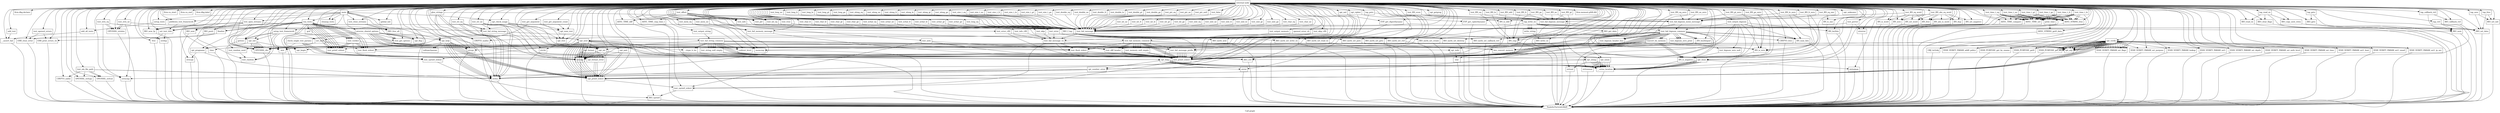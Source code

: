 digraph "Call graph" {
	label="Call graph";

	Node0x55e5cb1c9360 [shape=record,label="{external node}"];
	Node0x55e5cb1c9360 -> Node0x55e5cb42dad0;
	Node0x55e5cb1c9360 -> Node0x55e5cb1bc0b0;
	Node0x55e5cb1c9360 -> Node0x55e5cb1bb090;
	Node0x55e5cb1c9360 -> Node0x55e5cb4288c0;
	Node0x55e5cb1c9360 -> Node0x55e5cb1bae90;
	Node0x55e5cb1c9360 -> Node0x55e5cb1bb020;
	Node0x55e5cb1c9360 -> Node0x55e5cb1f6f50;
	Node0x55e5cb1c9360 -> Node0x55e5cb1f6fc0;
	Node0x55e5cb1c9360 -> Node0x55e5cb1804d0;
	Node0x55e5cb1c9360 -> Node0x55e5cb1f70c0;
	Node0x55e5cb1c9360 -> Node0x55e5cb1f7130;
	Node0x55e5cb1c9360 -> Node0x55e5cb1f71a0;
	Node0x55e5cb1c9360 -> Node0x55e5cb1f71d0;
	Node0x55e5cb1c9360 -> Node0x55e5cb1f7430;
	Node0x55e5cb1c9360 -> Node0x55e5cb193a10;
	Node0x55e5cb1c9360 -> Node0x55e5cb193a80;
	Node0x55e5cb1c9360 -> Node0x55e5cb193b20;
	Node0x55e5cb1c9360 -> Node0x55e5cb193bc0;
	Node0x55e5cb1c9360 -> Node0x55e5cb193c60;
	Node0x55e5cb1c9360 -> Node0x55e5cb194700;
	Node0x55e5cb1c9360 -> Node0x55e5cb1947a0;
	Node0x55e5cb1c9360 -> Node0x55e5cb194840;
	Node0x55e5cb1c9360 -> Node0x55e5cb1948b0;
	Node0x55e5cb1c9360 -> Node0x55e5cb42c5d0;
	Node0x55e5cb1c9360 -> Node0x55e5cb1948e0;
	Node0x55e5cb1c9360 -> Node0x55e5cb42c670;
	Node0x55e5cb1c9360 -> Node0x55e5cb42c710;
	Node0x55e5cb1c9360 -> Node0x55e5cb42c7c0;
	Node0x55e5cb1c9360 -> Node0x55e5cb42c890;
	Node0x55e5cb1c9360 -> Node0x55e5cb42c8c0;
	Node0x55e5cb1c9360 -> Node0x55e5cb42c970;
	Node0x55e5cb1c9360 -> Node0x55e5cb42caf0;
	Node0x55e5cb1c9360 -> Node0x55e5cb42cbf0;
	Node0x55e5cb1c9360 -> Node0x55e5cb42a220;
	Node0x55e5cb1c9360 -> Node0x55e5cb42a330;
	Node0x55e5cb1c9360 -> Node0x55e5cb42a440;
	Node0x55e5cb1c9360 -> Node0x55e5cb42d6d0;
	Node0x55e5cb1c9360 -> Node0x55e5cb42a470;
	Node0x55e5cb1c9360 -> Node0x55e5cb1f7460;
	Node0x55e5cb1c9360 -> Node0x55e5cb42c520;
	Node0x55e5cb1c9360 -> Node0x55e5cb193d00;
	Node0x55e5cb1c9360 -> Node0x55e5cb193970;
	Node0x55e5cb1c9360 -> Node0x55e5cb42d4a0;
	Node0x55e5cb1c9360 -> Node0x55e5cb1f72f0;
	Node0x55e5cb1c9360 -> Node0x55e5cb42a650;
	Node0x55e5cb1c9360 -> Node0x55e5cb42a680;
	Node0x55e5cb1c9360 -> Node0x55e5cb1baf40;
	Node0x55e5cb1c9360 -> Node0x55e5cb42a890;
	Node0x55e5cb1c9360 -> Node0x55e5cb42a8c0;
	Node0x55e5cb1c9360 -> Node0x55e5cb42a930;
	Node0x55e5cb1c9360 -> Node0x55e5cb42a9e0;
	Node0x55e5cb1c9360 -> Node0x55e5cb42aa80;
	Node0x55e5cb1c9360 -> Node0x55e5cb42ac00;
	Node0x55e5cb1c9360 -> Node0x55e5cb42ac30;
	Node0x55e5cb1c9360 -> Node0x55e5cb42ada0;
	Node0x55e5cb1c9360 -> Node0x55e5cb42add0;
	Node0x55e5cb1c9360 -> Node0x55e5cb1bafb0;
	Node0x55e5cb1c9360 -> Node0x55e5cb42afa0;
	Node0x55e5cb1c9360 -> Node0x55e5cb42b040;
	Node0x55e5cb1c9360 -> Node0x55e5cb42b0e0;
	Node0x55e5cb1c9360 -> Node0x55e5cb42b180;
	Node0x55e5cb1c9360 -> Node0x55e5cb42b220;
	Node0x55e5cb1c9360 -> Node0x55e5cb42b2c0;
	Node0x55e5cb1c9360 -> Node0x55e5cb42b360;
	Node0x55e5cb1c9360 -> Node0x55e5cb42b400;
	Node0x55e5cb1c9360 -> Node0x55e5cb42cc90;
	Node0x55e5cb1c9360 -> Node0x55e5cb42cd30;
	Node0x55e5cb1c9360 -> Node0x55e5cb42cdd0;
	Node0x55e5cb1c9360 -> Node0x55e5cb42ce70;
	Node0x55e5cb1c9360 -> Node0x55e5cb42cf10;
	Node0x55e5cb1c9360 -> Node0x55e5cb42cfb0;
	Node0x55e5cb1c9360 -> Node0x55e5cb42d050;
	Node0x55e5cb1c9360 -> Node0x55e5cb42d0f0;
	Node0x55e5cb1c9360 -> Node0x55e5cb42d190;
	Node0x55e5cb1c9360 -> Node0x55e5cb42d230;
	Node0x55e5cb1c9360 -> Node0x55e5cb42d2d0;
	Node0x55e5cb1c9360 -> Node0x55e5cb42d370;
	Node0x55e5cb1c9360 -> Node0x55e5cb42b430;
	Node0x55e5cb1c9360 -> Node0x55e5cb42b4d0;
	Node0x55e5cb1c9360 -> Node0x55e5cb42b570;
	Node0x55e5cb1c9360 -> Node0x55e5cb42b610;
	Node0x55e5cb1c9360 -> Node0x55e5cb42b6b0;
	Node0x55e5cb1c9360 -> Node0x55e5cb42b750;
	Node0x55e5cb1c9360 -> Node0x55e5cb42b7f0;
	Node0x55e5cb1c9360 -> Node0x55e5cb42b890;
	Node0x55e5cb1c9360 -> Node0x55e5cb42b930;
	Node0x55e5cb1c9360 -> Node0x55e5cb42b9d0;
	Node0x55e5cb1c9360 -> Node0x55e5cb42ba70;
	Node0x55e5cb1c9360 -> Node0x55e5cb42bb10;
	Node0x55e5cb1c9360 -> Node0x55e5cb42bbb0;
	Node0x55e5cb1c9360 -> Node0x55e5cb42bc50;
	Node0x55e5cb1c9360 -> Node0x55e5cb42bcf0;
	Node0x55e5cb1c9360 -> Node0x55e5cb42bd90;
	Node0x55e5cb1c9360 -> Node0x55e5cb42be30;
	Node0x55e5cb1c9360 -> Node0x55e5cb42bed0;
	Node0x55e5cb1c9360 -> Node0x55e5cb42bf70;
	Node0x55e5cb1c9360 -> Node0x55e5cb42c010;
	Node0x55e5cb1c9360 -> Node0x55e5cb42c0b0;
	Node0x55e5cb1c9360 -> Node0x55e5cb42c150;
	Node0x55e5cb1c9360 -> Node0x55e5cb1f9ba0;
	Node0x55e5cb1c9360 -> Node0x55e5cb1f9c40;
	Node0x55e5cb1c9360 -> Node0x55e5cb1f9ce0;
	Node0x55e5cb1c9360 -> Node0x55e5cb1f9d80;
	Node0x55e5cb1c9360 -> Node0x55e5cb1f9e20;
	Node0x55e5cb1c9360 -> Node0x55e5cb1f9ec0;
	Node0x55e5cb1c9360 -> Node0x55e5cb1f9f60;
	Node0x55e5cb1c9360 -> Node0x55e5cb1fa000;
	Node0x55e5cb1c9360 -> Node0x55e5cb42c6a0;
	Node0x55e5cb1c9360 -> Node0x55e5cb1bae20;
	Node0x55e5cb1c9360 -> Node0x55e5cb1fa100;
	Node0x55e5cb1c9360 -> Node0x55e5cb1fa1a0;
	Node0x55e5cb1c9360 -> Node0x55e5cb1fa360;
	Node0x55e5cb1c9360 -> Node0x55e5cb1fa390;
	Node0x55e5cb1c9360 -> Node0x55e5cb1fa4d0;
	Node0x55e5cb1c9360 -> Node0x55e5cb1fa570;
	Node0x55e5cb1c9360 -> Node0x55e5cb1fa6a0;
	Node0x55e5cb1c9360 -> Node0x55e5cb1fa6d0;
	Node0x55e5cb1c9360 -> Node0x55e5cb1fa810;
	Node0x55e5cb1c9360 -> Node0x55e5cb1fa920;
	Node0x55e5cb1c9360 -> Node0x55e5cb1fa950;
	Node0x55e5cb1c9360 -> Node0x55e5cb1faa50;
	Node0x55e5cb1c9360 -> Node0x55e5cb1fabb0;
	Node0x55e5cb1c9360 -> Node0x55e5cb1fac20;
	Node0x55e5cb1c9360 -> Node0x55e5cb1fad80;
	Node0x55e5cb1c9360 -> Node0x55e5cb1fadb0;
	Node0x55e5cb1c9360 -> Node0x55e5cb1fae70;
	Node0x55e5cb1c9360 -> Node0x55e5cb1faf30;
	Node0x55e5cb1c9360 -> Node0x55e5cb1fb030;
	Node0x55e5cb1c9360 -> Node0x55e5cb1fb1b0;
	Node0x55e5cb1c9360 -> Node0x55e5cb1f8b90;
	Node0x55e5cb1c9360 -> Node0x55e5cb1f8c00;
	Node0x55e5cb1c9360 -> Node0x55e5cb1f8d50;
	Node0x55e5cb1c9360 -> Node0x55e5cb1f8dc0;
	Node0x55e5cb1c9360 -> Node0x55e5cb1f8f10;
	Node0x55e5cb1c9360 -> Node0x55e5cb1f8f80;
	Node0x55e5cb1c9360 -> Node0x55e5cb1f9110;
	Node0x55e5cb1c9360 -> Node0x55e5cb1f91b0;
	Node0x55e5cb1c9360 -> Node0x55e5cb1f9220;
	Node0x55e5cb1c9360 -> Node0x55e5cb1f9310;
	Node0x55e5cb1c9360 -> Node0x55e5cb1f9340;
	Node0x55e5cb1c9360 -> Node0x55e5cb1f9440;
	Node0x55e5cb1c9360 -> Node0x55e5cb1f94e0;
	Node0x55e5cb1c9360 -> Node0x55e5cb1f9470;
	Node0x55e5cb1c9360 -> Node0x55e5cb1f9670;
	Node0x55e5cb1c9360 -> Node0x55e5cb1f98b0;
	Node0x55e5cb1c9360 -> Node0x55e5cb1f9920;
	Node0x55e5cb1c9360 -> Node0x55e5cb1f9950;
	Node0x55e5cb1c9360 -> Node0x55e5cb1f9a00;
	Node0x55e5cb1c9360 -> Node0x55e5cb1fb250;
	Node0x55e5cb1c9360 -> Node0x55e5cb1fb2c0;
	Node0x55e5cb1c9360 -> Node0x55e5cb1fb2f0;
	Node0x55e5cb1c9360 -> Node0x55e5cb1fb520;
	Node0x55e5cb1c9360 -> Node0x55e5cb1fb5f0;
	Node0x55e5cb1c9360 -> Node0x55e5cb1fb6f0;
	Node0x55e5cb1c9360 -> Node0x55e5cb1fb720;
	Node0x55e5cb1c9360 -> Node0x55e5cb1fb8a0;
	Node0x55e5cb1c9360 -> Node0x55e5cb1fba20;
	Node0x55e5cb1c9360 -> Node0x55e5cb1fbba0;
	Node0x55e5cb1c9360 -> Node0x55e5cb1fbd20;
	Node0x55e5cb1c9360 -> Node0x55e5cb1fbf10;
	Node0x55e5cb1c9360 -> Node0x55e5cb1fbf80;
	Node0x55e5cb1c9360 -> Node0x55e5cb1f7360;
	Node0x55e5cb1c9360 -> Node0x55e5cb194310;
	Node0x55e5cb1c9360 -> Node0x55e5cb1fbfb0;
	Node0x55e5cb1c9360 -> Node0x55e5cb1fc180;
	Node0x55e5cb1c9360 -> Node0x55e5cb1fc1f0;
	Node0x55e5cb1c9360 -> Node0x55e5cb1fc330;
	Node0x55e5cb1c9360 -> Node0x55e5cb1fc3d0;
	Node0x55e5cb1c9360 -> Node0x55e5cb1fc440;
	Node0x55e5cb1c9360 -> Node0x55e5cb1fc530;
	Node0x55e5cb1c9360 -> Node0x55e5cb194540;
	Node0x55e5cb1c9360 -> Node0x55e5cb1fc560;
	Node0x55e5cb1c9360 -> Node0x55e5cb1fc620;
	Node0x55e5cb1c9360 -> Node0x55e5cb1fc810;
	Node0x55e5cb1c9360 -> Node0x55e5cb1fc8c0;
	Node0x55e5cb1c9360 -> Node0x55e5cb1fc8f0;
	Node0x55e5cb1c9360 -> Node0x55e5cb1fcb70;
	Node0x55e5cb1c9360 -> Node0x55e5cb1b0be0;
	Node0x55e5cb1c9360 -> Node0x55e5cb1b0dd0;
	Node0x55e5cb1c9360 -> Node0x55e5cb1b0e00;
	Node0x55e5cb1c9360 -> Node0x55e5cb1b0ff0;
	Node0x55e5cb1c9360 -> Node0x55e5cb1944d0;
	Node0x55e5cb1c9360 -> Node0x55e5cb1b1020;
	Node0x55e5cb1c9360 -> Node0x55e5cb1b11e0;
	Node0x55e5cb1c9360 -> Node0x55e5cb1b1250;
	Node0x55e5cb1c9360 -> Node0x55e5cb1b12c0;
	Node0x55e5cb1c9360 -> Node0x55e5cb1b1330;
	Node0x55e5cb1c9360 -> Node0x55e5cb1b13a0;
	Node0x55e5cb1c9360 -> Node0x55e5cb1b1820;
	Node0x55e5cb1c9360 -> Node0x55e5cb1b1890;
	Node0x55e5cb1c9360 -> Node0x55e5cb1b1900;
	Node0x55e5cb1c9360 -> Node0x55e5cb1b1970;
	Node0x55e5cb1c9360 -> Node0x55e5cb1b19e0;
	Node0x55e5cb1c9360 -> Node0x55e5cb1b2260;
	Node0x55e5cb1c9360 -> Node0x55e5cb1b22d0;
	Node0x55e5cb1c9360 -> Node0x55e5cb1b2340;
	Node0x55e5cb1c9360 -> Node0x55e5cb1b23b0;
	Node0x55e5cb1c9360 -> Node0x55e5cb1943b0;
	Node0x55e5cb1c9360 -> Node0x55e5cb1b2720;
	Node0x55e5cb1c9360 -> Node0x55e5cb1b26b0;
	Node0x55e5cb1c9360 -> Node0x55e5cb1b2800;
	Node0x55e5cb1c9360 -> Node0x55e5cb194460;
	Node0x55e5cb1c9360 -> Node0x55e5cb1b28d0;
	Node0x55e5cb1c9360 -> Node0x55e5cb42a3a0;
	Node0x55e5cb1c9360 -> Node0x55e5cb42a290;
	Node0x55e5cb1c9360 -> Node0x55e5cb194340;
	Node0x55e5cb1c9360 -> Node0x55e5cb42d470;
	Node0x55e5cb1c9360 -> Node0x55e5cb1b2930;
	Node0x55e5cb1c9360 -> Node0x55e5cb1b2ac0;
	Node0x55e5cb1c9360 -> Node0x55e5cb1b2b30;
	Node0x55e5cb1c9360 -> Node0x55e5cb42d740;
	Node0x55e5cb1c9360 -> Node0x55e5cb1b2c30;
	Node0x55e5cb1c9360 -> Node0x55e5cb1945e0;
	Node0x55e5cb1c9360 -> Node0x55e5cb1b2cd0;
	Node0x55e5cb1c9360 -> Node0x55e5cb42a520;
	Node0x55e5cb1c9360 -> Node0x55e5cb193900;
	Node0x55e5cb1c9360 -> Node0x55e5cb1b2dd0;
	Node0x55e5cb1c9360 -> Node0x55e5cb194650;
	Node0x55e5cb1c9360 -> Node0x55e5cb1b2ed0;
	Node0x55e5cb1c9360 -> Node0x55e5cb1fa1d0;
	Node0x55e5cb1c9360 -> Node0x55e5cb1b3270;
	Node0x55e5cb1c9360 -> Node0x55e5cb1b3770;
	Node0x55e5cb1c9360 -> Node0x55e5cb1faaf0;
	Node0x55e5cb1c9360 -> Node0x55e5cb1b3900;
	Node0x55e5cb1c9360 -> Node0x55e5cb1b3a70;
	Node0x55e5cb1c9360 -> Node0x55e5cb1b3f60;
	Node0x55e5cb1c9360 -> Node0x55e5cb1facc0;
	Node0x55e5cb1c9360 -> Node0x55e5cb1b41b0;
	Node0x55e5cb1c9360 -> Node0x55e5cb1b4220;
	Node0x55e5cb1c9360 -> Node0x55e5cb1fa8b0;
	Node0x55e5cb1c9360 -> Node0x55e5cb1b4490;
	Node0x55e5cb1c9360 -> Node0x55e5cb42d510;
	Node0x55e5cb1c9360 -> Node0x55e5cb1b2a10;
	Node0x55e5cb1c9360 -> Node0x55e5cb1b4630;
	Node0x55e5cb1c9360 -> Node0x55e5cb1b4cb0;
	Node0x55e5cb1c9360 -> Node0x55e5cb1b46d0;
	Node0x55e5cb1c9360 -> Node0x55e5cb1b4f10;
	Node0x55e5cb1c9360 -> Node0x55e5cb1b4660;
	Node0x55e5cb1c9360 -> Node0x55e5cb1b5100;
	Node0x55e5cb1c9360 -> Node0x55e5cb1b47d0;
	Node0x55e5cb1c9360 -> Node0x55e5cb1b51a0;
	Node0x55e5cb1c9360 -> Node0x55e5cb1b4840;
	Node0x55e5cb1c9360 -> Node0x55e5cb1b5300;
	Node0x55e5cb1c9360 -> Node0x55e5cb1b48b0;
	Node0x55e5cb1c9360 -> Node0x55e5cb1b5480;
	Node0x55e5cb1c9360 -> Node0x55e5cb1b4920;
	Node0x55e5cb1c9360 -> Node0x55e5cb1b5590;
	Node0x55e5cb1c9360 -> Node0x55e5cb1b4990;
	Node0x55e5cb1c9360 -> Node0x55e5cb1b5680;
	Node0x55e5cb1c9360 -> Node0x55e5cb1b4a00;
	Node0x55e5cb1c9360 -> Node0x55e5cb1b4d20;
	Node0x55e5cb1c9360 -> Node0x55e5cb1b5720;
	Node0x55e5cb1c9360 -> Node0x55e5cb1b4d50;
	Node0x55e5cb1c9360 -> Node0x55e5cb1b5520;
	Node0x55e5cb1c9360 -> Node0x55e5cb1b5240;
	Node0x55e5cb1c9360 -> Node0x55e5cb1b4fb0;
	Node0x55e5cb1c9360 -> Node0x55e5cb1b4f40;
	Node0x55e5cb1c9360 -> Node0x55e5cb1b5060;
	Node0x55e5cb1c9360 -> Node0x55e5cb1b4dc0;
	Node0x55e5cb1c9360 -> Node0x55e5cb1b5990;
	Node0x55e5cb1bc0b0 [shape=record,label="{test_offset}"];
	Node0x55e5cb1bc0b0 -> Node0x55e5cb4288c0;
	Node0x55e5cb1bc0b0 -> Node0x55e5cb1bae90;
	Node0x55e5cb1bc0b0 -> Node0x55e5cb1bae20;
	Node0x55e5cb1bc0b0 -> Node0x55e5cb1baf40;
	Node0x55e5cb1bc0b0 -> Node0x55e5cb1bafb0;
	Node0x55e5cb1bc0b0 -> Node0x55e5cb1baf40;
	Node0x55e5cb1bc0b0 -> Node0x55e5cb1bb020;
	Node0x55e5cb1bc0b0 -> Node0x55e5cb1bafb0;
	Node0x55e5cb1bc0b0 -> Node0x55e5cb1baf40;
	Node0x55e5cb42dad0 [shape=record,label="{setup_tests}"];
	Node0x55e5cb42dad0 -> Node0x55e5cb1804d0;
	Node0x55e5cb1bb090 [shape=record,label="{llvm.dbg.declare}"];
	Node0x55e5cb4288c0 [shape=record,label="{strlen}"];
	Node0x55e5cb4288c0 -> Node0x55e5cb428bf0;
	Node0x55e5cb1f71a0 [shape=record,label="{getenv}"];
	Node0x55e5cb1f71a0 -> Node0x55e5cb428bf0;
	Node0x55e5cb1f71d0 [shape=record,label="{atoi}"];
	Node0x55e5cb1f71d0 -> Node0x55e5cb428bf0;
	Node0x55e5cb1f7280 [shape=record,label="{set_seed}"];
	Node0x55e5cb1f7280 -> Node0x55e5cb1f7430;
	Node0x55e5cb1f7280 -> Node0x55e5cb1f70c0;
	Node0x55e5cb1f7280 -> Node0x55e5cb1f7460;
	Node0x55e5cb1f7280 -> Node0x55e5cb193900;
	Node0x55e5cb1f7280 -> Node0x55e5cb193970;
	Node0x55e5cb1f7430 [shape=record,label="{time}"];
	Node0x55e5cb1f7430 -> Node0x55e5cb428bf0;
	Node0x55e5cb193a10 [shape=record,label="{pulldown_test_framework}"];
	Node0x55e5cb193a10 -> Node0x55e5cb193a80;
	Node0x55e5cb193a80 [shape=record,label="{set_test_title}"];
	Node0x55e5cb193a80 -> Node0x55e5cb193b20;
	Node0x55e5cb193a80 -> Node0x55e5cb193bc0;
	Node0x55e5cb42c8c0 [shape=record,label="{CRYPTO_zalloc}"];
	Node0x55e5cb42c8c0 -> Node0x55e5cb428bf0;
	Node0x55e5cb193b20 [shape=record,label="{free}"];
	Node0x55e5cb193b20 -> Node0x55e5cb428bf0;
	Node0x55e5cb193bc0 [shape=record,label="{strdup}"];
	Node0x55e5cb193bc0 -> Node0x55e5cb428bf0;
	Node0x55e5cb1fac20 [shape=record,label="{BN_is_zero}"];
	Node0x55e5cb1fac20 -> Node0x55e5cb428bf0;
	Node0x55e5cb1fad80 [shape=record,label="{test_BN_ne}"];
	Node0x55e5cb1fad80 -> Node0x55e5cb1faa50;
	Node0x55e5cb1fad80 -> Node0x55e5cb1faaf0;
	Node0x55e5cb1fadb0 [shape=record,label="{test_BN_ne_zero}"];
	Node0x55e5cb1fadb0 -> Node0x55e5cb1fac20;
	Node0x55e5cb1fadb0 -> Node0x55e5cb1facc0;
	Node0x55e5cb1fae70 [shape=record,label="{test_BN_gt}"];
	Node0x55e5cb1fae70 -> Node0x55e5cb1faa50;
	Node0x55e5cb1fae70 -> Node0x55e5cb1faaf0;
	Node0x55e5cb1faf30 [shape=record,label="{test_BN_gt_zero}"];
	Node0x55e5cb1faf30 -> Node0x55e5cb1fb030;
	Node0x55e5cb1faf30 -> Node0x55e5cb1fac20;
	Node0x55e5cb1faf30 -> Node0x55e5cb1facc0;
	Node0x55e5cb1fb030 [shape=record,label="{BN_is_negative}"];
	Node0x55e5cb1fb030 -> Node0x55e5cb428bf0;
	Node0x55e5cb1fb1b0 [shape=record,label="{test_BN_ge}"];
	Node0x55e5cb1fb1b0 -> Node0x55e5cb1faa50;
	Node0x55e5cb1fb1b0 -> Node0x55e5cb1faaf0;
	Node0x55e5cb1f8b90 [shape=record,label="{test_BN_ge_zero}"];
	Node0x55e5cb1f8b90 -> Node0x55e5cb1fb030;
	Node0x55e5cb1f8b90 -> Node0x55e5cb1fac20;
	Node0x55e5cb1f8b90 -> Node0x55e5cb1facc0;
	Node0x55e5cb1fa8b0 [shape=record,label="{test_fail_memory_message}"];
	Node0x55e5cb1fa8b0 -> Node0x55e5cb1b4460;
	Node0x55e5cb1fa8b0 -> Node0x55e5cb42c520;
	Node0x55e5cb1b4460 [shape=record,label="{test_fail_memory_common}"];
	Node0x55e5cb1b4460 -> Node0x55e5cb42a650;
	Node0x55e5cb1b4460 -> Node0x55e5cb1b4500;
	Node0x55e5cb1b4460 -> Node0x55e5cb1b30f0;
	Node0x55e5cb1b4460 -> Node0x55e5cb1b4500;
	Node0x55e5cb1b4460 -> Node0x55e5cb1b4500;
	Node0x55e5cb1b4460 -> Node0x55e5cb1fa810;
	Node0x55e5cb1b4460 -> Node0x55e5cb1b30f0;
	Node0x55e5cb1b4460 -> Node0x55e5cb1b4100;
	Node0x55e5cb1b4460 -> Node0x55e5cb1b4100;
	Node0x55e5cb1b4460 -> Node0x55e5cb42c520;
	Node0x55e5cb1b4460 -> Node0x55e5cb1b4500;
	Node0x55e5cb1b4460 -> Node0x55e5cb42c520;
	Node0x55e5cb1b4460 -> Node0x55e5cb1b4500;
	Node0x55e5cb1b4460 -> Node0x55e5cb42c520;
	Node0x55e5cb1b4460 -> Node0x55e5cb42c520;
	Node0x55e5cb1b4460 -> Node0x55e5cb194650;
	Node0x55e5cb1b4500 [shape=record,label="{test_memory_null_empty}"];
	Node0x55e5cb1b4500 -> Node0x55e5cb42c520;
	Node0x55e5cb1b4500 -> Node0x55e5cb42c520;
	Node0x55e5cb1b4490 [shape=record,label="{test_output_memory}"];
	Node0x55e5cb1b4490 -> Node0x55e5cb1b4460;
	Node0x55e5cb42d510 [shape=record,label="{global_init}"];
	Node0x55e5cb1b2a10 [shape=record,label="{BIO_f_tap}"];
	Node0x55e5cb1b2a10 -> Node0x55e5cb1b4630;
	Node0x55e5cb1b2a10 -> Node0x55e5cb1b46d0;
	Node0x55e5cb1b2a10 -> Node0x55e5cb1b4660;
	Node0x55e5cb1b2a10 -> Node0x55e5cb1b47d0;
	Node0x55e5cb1b2a10 -> Node0x55e5cb1b4840;
	Node0x55e5cb1b2a10 -> Node0x55e5cb1b48b0;
	Node0x55e5cb1b2a10 -> Node0x55e5cb1b4920;
	Node0x55e5cb1b2a10 -> Node0x55e5cb1b4990;
	Node0x55e5cb1b2a10 -> Node0x55e5cb1b4a00;
	Node0x55e5cb1b4630 [shape=record,label="{BIO_meth_new}"];
	Node0x55e5cb1b4630 -> Node0x55e5cb428bf0;
	Node0x55e5cb1b4cb0 [shape=record,label="{tap_write_ex}"];
	Node0x55e5cb1b4cb0 -> Node0x55e5cb1b4d20;
	Node0x55e5cb1b4cb0 -> Node0x55e5cb1b4dc0;
	Node0x55e5cb1b4cb0 -> Node0x55e5cb1b4d50;
	Node0x55e5cb1b4cb0 -> Node0x55e5cb1f70c0;
	Node0x55e5cb1b4cb0 -> Node0x55e5cb1b4e70;
	Node0x55e5cb1b4cb0 -> Node0x55e5cb1b4e70;
	Node0x55e5cb1b4cb0 -> Node0x55e5cb1b4e70;
	Node0x55e5cb1b4cb0 -> Node0x55e5cb1b4d50;
	Node0x55e5cb1b46d0 [shape=record,label="{BIO_meth_set_write_ex}"];
	Node0x55e5cb1b46d0 -> Node0x55e5cb428bf0;
	Node0x55e5cb1b4f10 [shape=record,label="{tap_read_ex}"];
	Node0x55e5cb1b4f10 -> Node0x55e5cb1b4d20;
	Node0x55e5cb1b4f10 -> Node0x55e5cb1b4fb0;
	Node0x55e5cb1b4f10 -> Node0x55e5cb1b4f40;
	Node0x55e5cb1b4f10 -> Node0x55e5cb1b5060;
	Node0x55e5cb1b4660 [shape=record,label="{BIO_meth_set_read_ex}"];
	Node0x55e5cb1b4660 -> Node0x55e5cb428bf0;
	Node0x55e5cb1b5100 [shape=record,label="{tap_puts}"];
	Node0x55e5cb1b5100 -> Node0x55e5cb4288c0;
	Node0x55e5cb1b5100 -> Node0x55e5cb1b4cb0;
	Node0x55e5cb1b47d0 [shape=record,label="{BIO_meth_set_puts}"];
	Node0x55e5cb1b47d0 -> Node0x55e5cb428bf0;
	Node0x55e5cb1b51a0 [shape=record,label="{tap_gets}"];
	Node0x55e5cb1b51a0 -> Node0x55e5cb1b4d20;
	Node0x55e5cb1b51a0 -> Node0x55e5cb1b5240;
	Node0x55e5cb1b4840 [shape=record,label="{BIO_meth_set_gets}"];
	Node0x55e5cb1b4840 -> Node0x55e5cb428bf0;
	Node0x55e5cb1b5300 [shape=record,label="{tap_ctrl}"];
	Node0x55e5cb1b5300 -> Node0x55e5cb1b4d20;
	Node0x55e5cb1b5300 -> Node0x55e5cb1b4d50;
	Node0x55e5cb1b5300 -> Node0x55e5cb1b2dd0;
	Node0x55e5cb1b48b0 [shape=record,label="{BIO_meth_set_ctrl}"];
	Node0x55e5cb1b48b0 -> Node0x55e5cb428bf0;
	Node0x55e5cb1bae90 [shape=record,label="{ASN1_TIME_diff}"];
	Node0x55e5cb1bae90 -> Node0x55e5cb428bf0;
	Node0x55e5cb1bb020 [shape=record,label="{ASN1_TIME_cmp_time_t}"];
	Node0x55e5cb1bb020 -> Node0x55e5cb428bf0;
	Node0x55e5cb1f6f50 [shape=record,label="{add_test}"];
	Node0x55e5cb1f6f50 -> Node0x55e5cb1f6fc0;
	Node0x55e5cb1f6fc0 [shape=record,label="{__assert_fail}"];
	Node0x55e5cb1f6fc0 -> Node0x55e5cb428bf0;
	Node0x55e5cb1804d0 [shape=record,label="{add_all_tests}"];
	Node0x55e5cb1804d0 -> Node0x55e5cb1f6fc0;
	Node0x55e5cb1f70c0 [shape=record,label="{subtest_level}"];
	Node0x55e5cb1f7130 [shape=record,label="{setup_test_framework}"];
	Node0x55e5cb1f7130 -> Node0x55e5cb1f71a0;
	Node0x55e5cb1f7130 -> Node0x55e5cb1f71a0;
	Node0x55e5cb1f7130 -> Node0x55e5cb1f71d0;
	Node0x55e5cb1f7130 -> Node0x55e5cb1f71d0;
	Node0x55e5cb1f7130 -> Node0x55e5cb1f7280;
	Node0x55e5cb1f7130 -> Node0x55e5cb1f72f0;
	Node0x55e5cb1f7130 -> Node0x55e5cb1f7360;
	Node0x55e5cb42c010 [shape=record,label="{test_size_t_gt}"];
	Node0x55e5cb42c010 -> Node0x55e5cb42ae40;
	Node0x55e5cb42c0b0 [shape=record,label="{test_size_t_ge}"];
	Node0x55e5cb42c0b0 -> Node0x55e5cb42ae40;
	Node0x55e5cb42c150 [shape=record,label="{test_double_eq}"];
	Node0x55e5cb42c150 -> Node0x55e5cb42ae40;
	Node0x55e5cb1f9ba0 [shape=record,label="{test_double_ne}"];
	Node0x55e5cb1f9ba0 -> Node0x55e5cb42ae40;
	Node0x55e5cb1f9c40 [shape=record,label="{test_double_lt}"];
	Node0x55e5cb1f9c40 -> Node0x55e5cb42ae40;
	Node0x55e5cb1f9ce0 [shape=record,label="{test_double_le}"];
	Node0x55e5cb1f9ce0 -> Node0x55e5cb42ae40;
	Node0x55e5cb1f9d80 [shape=record,label="{test_double_gt}"];
	Node0x55e5cb1f9d80 -> Node0x55e5cb42ae40;
	Node0x55e5cb1f9e20 [shape=record,label="{test_double_ge}"];
	Node0x55e5cb1f9e20 -> Node0x55e5cb42ae40;
	Node0x55e5cb1f9ec0 [shape=record,label="{test_ptr_eq}"];
	Node0x55e5cb1f9ec0 -> Node0x55e5cb42ae40;
	Node0x55e5cb1f9f60 [shape=record,label="{test_ptr_ne}"];
	Node0x55e5cb1f9f60 -> Node0x55e5cb42ae40;
	Node0x55e5cb1fa000 [shape=record,label="{test_ptr_null}"];
	Node0x55e5cb1fa000 -> Node0x55e5cb42ae40;
	Node0x55e5cb42c6a0 [shape=record,label="{test_ptr}"];
	Node0x55e5cb42c6a0 -> Node0x55e5cb42ae40;
	Node0x55e5cb1bae20 [shape=record,label="{test_true}"];
	Node0x55e5cb1bae20 -> Node0x55e5cb42ae40;
	Node0x55e5cb1fa100 [shape=record,label="{test_false}"];
	Node0x55e5cb1fa100 -> Node0x55e5cb42ae40;
	Node0x55e5cb1fa1a0 [shape=record,label="{test_str_eq}"];
	Node0x55e5cb1fa1a0 -> Node0x55e5cb1948e0;
	Node0x55e5cb1fa1a0 -> Node0x55e5cb4288c0;
	Node0x55e5cb1fa1a0 -> Node0x55e5cb4288c0;
	Node0x55e5cb1fa1a0 -> Node0x55e5cb1fa1d0;
	Node0x55e5cb1fa360 [shape=record,label="{test_str_ne}"];
	Node0x55e5cb1fa360 -> Node0x55e5cb1948e0;
	Node0x55e5cb1fa360 -> Node0x55e5cb4288c0;
	Node0x55e5cb1fa360 -> Node0x55e5cb4288c0;
	Node0x55e5cb1fa360 -> Node0x55e5cb1fa1d0;
	Node0x55e5cb1fa390 [shape=record,label="{test_strn_eq}"];
	Node0x55e5cb1fa390 -> Node0x55e5cb1fa4d0;
	Node0x55e5cb1fa390 -> Node0x55e5cb1fa570;
	Node0x55e5cb1fa390 -> Node0x55e5cb1fa570;
	Node0x55e5cb1fa390 -> Node0x55e5cb1fa1d0;
	Node0x55e5cb1b30f0 [shape=record,label="{test_diff_header}"];
	Node0x55e5cb1b30f0 -> Node0x55e5cb42c520;
	Node0x55e5cb1b30f0 -> Node0x55e5cb42c520;
	Node0x55e5cb1b3270 [shape=record,label="{__ctype_b_loc}"];
	Node0x55e5cb1b3270 -> Node0x55e5cb428bf0;
	Node0x55e5cb1b3770 [shape=record,label="{test_output_string}"];
	Node0x55e5cb1b3770 -> Node0x55e5cb1b2f70;
	Node0x55e5cb1faaf0 [shape=record,label="{test_fail_bignum_message}"];
	Node0x55e5cb1faaf0 -> Node0x55e5cb1b3810;
	Node0x55e5cb1faaf0 -> Node0x55e5cb42c520;
	Node0x55e5cb1b3810 [shape=record,label="{test_fail_bignum_common}"];
	Node0x55e5cb1b3810 -> Node0x55e5cb42a650;
	Node0x55e5cb1b3810 -> Node0x55e5cb1b3900;
	Node0x55e5cb1b3810 -> Node0x55e5cb1fb030;
	Node0x55e5cb1b3810 -> Node0x55e5cb1b3900;
	Node0x55e5cb1b3810 -> Node0x55e5cb1fb030;
	Node0x55e5cb1b3810 -> Node0x55e5cb1b3840;
	Node0x55e5cb1b3810 -> Node0x55e5cb1b3a00;
	Node0x55e5cb1b3810 -> Node0x55e5cb1b30f0;
	Node0x55e5cb1b3810 -> Node0x55e5cb1b3840;
	Node0x55e5cb1b3810 -> Node0x55e5cb1b3a00;
	Node0x55e5cb1b3810 -> Node0x55e5cb1b3a00;
	Node0x55e5cb1b3810 -> Node0x55e5cb1faa50;
	Node0x55e5cb1b3810 -> Node0x55e5cb1b30f0;
	Node0x55e5cb1b3810 -> Node0x55e5cb1b3840;
	Node0x55e5cb1b3810 -> Node0x55e5cb42c710;
	Node0x55e5cb1b3810 -> Node0x55e5cb42c520;
	Node0x55e5cb1b3810 -> Node0x55e5cb1b3a70;
	Node0x55e5cb1b3810 -> Node0x55e5cb1b3a70;
	Node0x55e5cb1b3810 -> Node0x55e5cb1b3ef0;
	Node0x55e5cb1b3810 -> Node0x55e5cb1b3ef0;
	Node0x55e5cb1b3810 -> Node0x55e5cb42c520;
	Node0x55e5cb1b3810 -> Node0x55e5cb42c520;
	Node0x55e5cb1b3810 -> Node0x55e5cb42c520;
	Node0x55e5cb1b3810 -> Node0x55e5cb42c520;
	Node0x55e5cb1b3810 -> Node0x55e5cb42c520;
	Node0x55e5cb1b3810 -> Node0x55e5cb42c520;
	Node0x55e5cb1b3810 -> Node0x55e5cb194650;
	Node0x55e5cb1b3810 -> Node0x55e5cb1b3f60;
	Node0x55e5cb1b3900 [shape=record,label="{BN_num_bits}"];
	Node0x55e5cb1b3900 -> Node0x55e5cb428bf0;
	Node0x55e5cb1b3840 [shape=record,label="{test_bignum_header_line}"];
	Node0x55e5cb1b3840 -> Node0x55e5cb42c520;
	Node0x55e5cb1b3a00 [shape=record,label="{test_bignum_zero_print}"];
	Node0x55e5cb1b3a00 -> Node0x55e5cb1b4030;
	Node0x55e5cb1b3a00 -> Node0x55e5cb42c520;
	Node0x55e5cb1b3a70 [shape=record,label="{BN_bn2binpad}"];
	Node0x55e5cb1b3a70 -> Node0x55e5cb428bf0;
	Node0x55e5cb1b3ef0 [shape=record,label="{convert_bn_memory}"];
	Node0x55e5cb1b3ef0 -> Node0x55e5cb1fac20;
	Node0x55e5cb1b3ef0 -> Node0x55e5cb1b4100;
	Node0x55e5cb1b3ef0 -> Node0x55e5cb1fb030;
	Node0x55e5cb1b3ef0 -> Node0x55e5cb1fb030;
	Node0x55e5cb1b3ef0 -> Node0x55e5cb1fb030;
	Node0x55e5cb1b3ef0 -> Node0x55e5cb4288c0;
	Node0x55e5cb1b3ef0 -> Node0x55e5cb42c7c0;
	Node0x55e5cb1b3f60 [shape=record,label="{CRYPTO_free}"];
	Node0x55e5cb1b3f60 -> Node0x55e5cb428bf0;
	Node0x55e5cb1b4100 [shape=record,label="{hex_convert_memory}"];
	Node0x55e5cb1b4030 [shape=record,label="{test_bignum_zero_null}"];
	Node0x55e5cb1b4030 -> Node0x55e5cb1fb030;
	Node0x55e5cb1facc0 [shape=record,label="{test_fail_bignum_mono_message}"];
	Node0x55e5cb1facc0 -> Node0x55e5cb1b3810;
	Node0x55e5cb1facc0 -> Node0x55e5cb42c520;
	Node0x55e5cb1b41b0 [shape=record,label="{test_output_bignum}"];
	Node0x55e5cb1b41b0 -> Node0x55e5cb1fac20;
	Node0x55e5cb1b41b0 -> Node0x55e5cb1b4030;
	Node0x55e5cb1b41b0 -> Node0x55e5cb42c520;
	Node0x55e5cb1b41b0 -> Node0x55e5cb1b3900;
	Node0x55e5cb1b41b0 -> Node0x55e5cb1b4220;
	Node0x55e5cb1b41b0 -> Node0x55e5cb1b4100;
	Node0x55e5cb1b41b0 -> Node0x55e5cb1fb030;
	Node0x55e5cb1b41b0 -> Node0x55e5cb42c520;
	Node0x55e5cb1b41b0 -> Node0x55e5cb1b3810;
	Node0x55e5cb1b4220 [shape=record,label="{BN_bn2bin}"];
	Node0x55e5cb1b4220 -> Node0x55e5cb428bf0;
	Node0x55e5cb193c60 [shape=record,label="{run_tests}"];
	Node0x55e5cb193c60 -> Node0x55e5cb193cd0;
	Node0x55e5cb193c60 -> Node0x55e5cb1f7460;
	Node0x55e5cb193c60 -> Node0x55e5cb1f7460;
	Node0x55e5cb193c60 -> Node0x55e5cb1f7460;
	Node0x55e5cb193c60 -> Node0x55e5cb193900;
	Node0x55e5cb193c60 -> Node0x55e5cb193d00;
	Node0x55e5cb193c60 -> Node0x55e5cb1f7460;
	Node0x55e5cb193c60 -> Node0x55e5cb1f7460;
	Node0x55e5cb193c60 -> Node0x55e5cb193900;
	Node0x55e5cb193c60 -> Node0x55e5cb193a80;
	Node0x55e5cb193c60 -> Node0x55e5cb428bf0;
	Node0x55e5cb193c60 -> Node0x55e5cb193db0;
	Node0x55e5cb193c60 -> Node0x55e5cb193e20;
	Node0x55e5cb193c60 -> Node0x55e5cb1f7460;
	Node0x55e5cb193c60 -> Node0x55e5cb1f7460;
	Node0x55e5cb193c60 -> Node0x55e5cb193900;
	Node0x55e5cb193c60 -> Node0x55e5cb193d00;
	Node0x55e5cb193c60 -> Node0x55e5cb1942a0;
	Node0x55e5cb193c60 -> Node0x55e5cb193a80;
	Node0x55e5cb193c60 -> Node0x55e5cb428bf0;
	Node0x55e5cb193c60 -> Node0x55e5cb193e20;
	Node0x55e5cb193c60 -> Node0x55e5cb193db0;
	Node0x55e5cb193c60 -> Node0x55e5cb193db0;
	Node0x55e5cb193c60 -> Node0x55e5cb193db0;
	Node0x55e5cb193cd0 [shape=record,label="{process_shared_options}"];
	Node0x55e5cb193cd0 -> Node0x55e5cb194310;
	Node0x55e5cb193cd0 -> Node0x55e5cb1943b0;
	Node0x55e5cb193cd0 -> Node0x55e5cb1f72f0;
	Node0x55e5cb193cd0 -> Node0x55e5cb194340;
	Node0x55e5cb193cd0 -> Node0x55e5cb194460;
	Node0x55e5cb193cd0 -> Node0x55e5cb1944d0;
	Node0x55e5cb193cd0 -> Node0x55e5cb194460;
	Node0x55e5cb193cd0 -> Node0x55e5cb1944d0;
	Node0x55e5cb193cd0 -> Node0x55e5cb194540;
	Node0x55e5cb193cd0 -> Node0x55e5cb1944d0;
	Node0x55e5cb193cd0 -> Node0x55e5cb194540;
	Node0x55e5cb193cd0 -> Node0x55e5cb1944d0;
	Node0x55e5cb193cd0 -> Node0x55e5cb194540;
	Node0x55e5cb193cd0 -> Node0x55e5cb1f7280;
	Node0x55e5cb193cd0 -> Node0x55e5cb1945b0;
	Node0x55e5cb193db0 [shape=record,label="{test_verdict}"];
	Node0x55e5cb193db0 -> Node0x55e5cb193900;
	Node0x55e5cb193db0 -> Node0x55e5cb194650;
	Node0x55e5cb193db0 -> Node0x55e5cb1f7460;
	Node0x55e5cb193db0 -> Node0x55e5cb1945e0;
	Node0x55e5cb193db0 -> Node0x55e5cb1f7460;
	Node0x55e5cb193db0 -> Node0x55e5cb1f7460;
	Node0x55e5cb193db0 -> Node0x55e5cb193900;
	Node0x55e5cb193e20 [shape=record,label="{finalize}"];
	Node0x55e5cb193e20 -> Node0x55e5cb194700;
	Node0x55e5cb193e20 -> Node0x55e5cb1947a0;
	Node0x55e5cb1942a0 [shape=record,label="{gcd}"];
	Node0x55e5cb194700 [shape=record,label="{ERR_clear_error}"];
	Node0x55e5cb194700 -> Node0x55e5cb428bf0;
	Node0x55e5cb1947a0 [shape=record,label="{ERR_print_errors_cb}"];
	Node0x55e5cb1947a0 -> Node0x55e5cb428bf0;
	Node0x55e5cb194840 [shape=record,label="{llvm.va_start}"];
	Node0x55e5cb1948b0 [shape=record,label="{llvm.va_end}"];
	Node0x55e5cb1945b0 [shape=record,label="{check_single_test_params}"];
	Node0x55e5cb1945b0 -> Node0x55e5cb1948e0;
	Node0x55e5cb1945b0 -> Node0x55e5cb1f71d0;
	Node0x55e5cb1945b0 -> Node0x55e5cb42c520;
	Node0x55e5cb1945b0 -> Node0x55e5cb42c520;
	Node0x55e5cb1945b0 -> Node0x55e5cb42c520;
	Node0x55e5cb42c5d0 [shape=record,label="{llvm.dbg.label}"];
	Node0x55e5cb1948e0 [shape=record,label="{strcmp}"];
	Node0x55e5cb1948e0 -> Node0x55e5cb428bf0;
	Node0x55e5cb42c670 [shape=record,label="{glue_strings}"];
	Node0x55e5cb42c670 -> Node0x55e5cb4288c0;
	Node0x55e5cb42c670 -> Node0x55e5cb42c710;
	Node0x55e5cb42c670 -> Node0x55e5cb42c6a0;
	Node0x55e5cb42c670 -> Node0x55e5cb42c7c0;
	Node0x55e5cb42c670 -> Node0x55e5cb4288c0;
	Node0x55e5cb42c710 [shape=record,label="{CRYPTO_malloc}"];
	Node0x55e5cb42c710 -> Node0x55e5cb428bf0;
	Node0x55e5cb42c7c0 [shape=record,label="{strcpy}"];
	Node0x55e5cb42c7c0 -> Node0x55e5cb428bf0;
	Node0x55e5cb42c890 [shape=record,label="{test_mk_file_path}"];
	Node0x55e5cb42c890 -> Node0x55e5cb4288c0;
	Node0x55e5cb42c890 -> Node0x55e5cb4288c0;
	Node0x55e5cb42c890 -> Node0x55e5cb4288c0;
	Node0x55e5cb42c890 -> Node0x55e5cb42c8c0;
	Node0x55e5cb42c890 -> Node0x55e5cb42c970;
	Node0x55e5cb42c890 -> Node0x55e5cb42caf0;
	Node0x55e5cb42c890 -> Node0x55e5cb42caf0;
	Node0x55e5cb42c970 [shape=record,label="{OPENSSL_strlcpy}"];
	Node0x55e5cb42c970 -> Node0x55e5cb428bf0;
	Node0x55e5cb42caf0 [shape=record,label="{OPENSSL_strlcat}"];
	Node0x55e5cb42caf0 -> Node0x55e5cb428bf0;
	Node0x55e5cb42cbf0 [shape=record,label="{main}"];
	Node0x55e5cb42cbf0 -> Node0x55e5cb42d470;
	Node0x55e5cb42cbf0 -> Node0x55e5cb42d510;
	Node0x55e5cb42cbf0 -> Node0x55e5cb42c520;
	Node0x55e5cb42cbf0 -> Node0x55e5cb1f7130;
	Node0x55e5cb42cbf0 -> Node0x55e5cb42dad0;
	Node0x55e5cb42cbf0 -> Node0x55e5cb193c60;
	Node0x55e5cb42cbf0 -> Node0x55e5cb42d4a0;
	Node0x55e5cb42cbf0 -> Node0x55e5cb42d6d0;
	Node0x55e5cb42cbf0 -> Node0x55e5cb1f72f0;
	Node0x55e5cb42cbf0 -> Node0x55e5cb194340;
	Node0x55e5cb42cbf0 -> Node0x55e5cb193a10;
	Node0x55e5cb42cbf0 -> Node0x55e5cb42d740;
	Node0x55e5cb42a220 [shape=record,label="{test_get_argument_count}"];
	Node0x55e5cb42a220 -> Node0x55e5cb42a290;
	Node0x55e5cb42a330 [shape=record,label="{test_get_argument}"];
	Node0x55e5cb42a330 -> Node0x55e5cb42a3a0;
	Node0x55e5cb42a330 -> Node0x55e5cb42a440;
	Node0x55e5cb42a330 -> Node0x55e5cb42a290;
	Node0x55e5cb42a440 [shape=record,label="{OPENSSL_die}"];
	Node0x55e5cb42a440 -> Node0x55e5cb428bf0;
	Node0x55e5cb42d6d0 [shape=record,label="{opt_check_usage}"];
	Node0x55e5cb42d6d0 -> Node0x55e5cb42a3a0;
	Node0x55e5cb42d6d0 -> Node0x55e5cb42a290;
	Node0x55e5cb42d6d0 -> Node0x55e5cb42c520;
	Node0x55e5cb42d6d0 -> Node0x55e5cb42c520;
	Node0x55e5cb42a470 [shape=record,label="{opt_printf_stderr}"];
	Node0x55e5cb42a470 -> Node0x55e5cb42a520;
	Node0x55e5cb1f7460 [shape=record,label="{test_printf_stdout}"];
	Node0x55e5cb1f7460 -> Node0x55e5cb1945e0;
	Node0x55e5cb42c520 [shape=record,label="{test_printf_stderr}"];
	Node0x55e5cb42c520 -> Node0x55e5cb42a520;
	Node0x55e5cb193d00 [shape=record,label="{test_random}"];
	Node0x55e5cb193970 [shape=record,label="{test_random_seed}"];
	Node0x55e5cb193970 -> Node0x55e5cb193d00;
	Node0x55e5cb42bb10 [shape=record,label="{test_ulong_lt}"];
	Node0x55e5cb42bb10 -> Node0x55e5cb42ae40;
	Node0x55e5cb42bbb0 [shape=record,label="{test_ulong_le}"];
	Node0x55e5cb42bbb0 -> Node0x55e5cb42ae40;
	Node0x55e5cb42bc50 [shape=record,label="{test_ulong_gt}"];
	Node0x55e5cb42bc50 -> Node0x55e5cb42ae40;
	Node0x55e5cb42bcf0 [shape=record,label="{test_ulong_ge}"];
	Node0x55e5cb42bcf0 -> Node0x55e5cb42ae40;
	Node0x55e5cb42bd90 [shape=record,label="{test_size_t_eq}"];
	Node0x55e5cb42bd90 -> Node0x55e5cb42ae40;
	Node0x55e5cb42be30 [shape=record,label="{test_size_t_ne}"];
	Node0x55e5cb42be30 -> Node0x55e5cb42ae40;
	Node0x55e5cb42bed0 [shape=record,label="{test_size_t_lt}"];
	Node0x55e5cb42bed0 -> Node0x55e5cb42ae40;
	Node0x55e5cb42bf70 [shape=record,label="{test_size_t_le}"];
	Node0x55e5cb42bf70 -> Node0x55e5cb42ae40;
	Node0x55e5cb42d4a0 [shape=record,label="{cleanup_tests}"];
	Node0x55e5cb1f72f0 [shape=record,label="{test_get_options}"];
	Node0x55e5cb42a650 [shape=record,label="{test_fail_message_prefix}"];
	Node0x55e5cb42a650 -> Node0x55e5cb42c520;
	Node0x55e5cb42a650 -> Node0x55e5cb42c520;
	Node0x55e5cb42a650 -> Node0x55e5cb42c520;
	Node0x55e5cb42a650 -> Node0x55e5cb42c520;
	Node0x55e5cb42a650 -> Node0x55e5cb42c520;
	Node0x55e5cb42a650 -> Node0x55e5cb42c520;
	Node0x55e5cb42a680 [shape=record,label="{test_info_c90}"];
	Node0x55e5cb42a680 -> Node0x55e5cb42a7c0;
	Node0x55e5cb42a7c0 [shape=record,label="{test_fail_message_va}"];
	Node0x55e5cb42a7c0 -> Node0x55e5cb42a650;
	Node0x55e5cb42a7c0 -> Node0x55e5cb42a520;
	Node0x55e5cb42a7c0 -> Node0x55e5cb42c520;
	Node0x55e5cb42a7c0 -> Node0x55e5cb194650;
	Node0x55e5cb1baf40 [shape=record,label="{test_info}"];
	Node0x55e5cb1baf40 -> Node0x55e5cb42a7c0;
	Node0x55e5cb42a890 [shape=record,label="{test_error_c90}"];
	Node0x55e5cb42a890 -> Node0x55e5cb42a7c0;
	Node0x55e5cb42a890 -> Node0x55e5cb42c520;
	Node0x55e5cb42a8c0 [shape=record,label="{test_error}"];
	Node0x55e5cb42a8c0 -> Node0x55e5cb42a7c0;
	Node0x55e5cb42a8c0 -> Node0x55e5cb42c520;
	Node0x55e5cb42a930 [shape=record,label="{test_perror}"];
	Node0x55e5cb42a930 -> Node0x55e5cb42a9e0;
	Node0x55e5cb42a930 -> Node0x55e5cb42aa80;
	Node0x55e5cb42a930 -> Node0x55e5cb42a8c0;
	Node0x55e5cb42a9e0 [shape=record,label="{__errno_location}"];
	Node0x55e5cb42a9e0 -> Node0x55e5cb428bf0;
	Node0x55e5cb42aa80 [shape=record,label="{strerror}"];
	Node0x55e5cb42aa80 -> Node0x55e5cb428bf0;
	Node0x55e5cb42ac00 [shape=record,label="{test_note}"];
	Node0x55e5cb42ac00 -> Node0x55e5cb42a520;
	Node0x55e5cb42ac00 -> Node0x55e5cb42c520;
	Node0x55e5cb42ac00 -> Node0x55e5cb194650;
	Node0x55e5cb42ac30 [shape=record,label="{test_skip}"];
	Node0x55e5cb42ac30 -> Node0x55e5cb42a7c0;
	Node0x55e5cb42ada0 [shape=record,label="{test_skip_c90}"];
	Node0x55e5cb42ada0 -> Node0x55e5cb42a7c0;
	Node0x55e5cb42ada0 -> Node0x55e5cb42c520;
	Node0x55e5cb42add0 [shape=record,label="{test_openssl_errors}"];
	Node0x55e5cb42add0 -> Node0x55e5cb1947a0;
	Node0x55e5cb42add0 -> Node0x55e5cb194700;
	Node0x55e5cb1bafb0 [shape=record,label="{test_int_eq}"];
	Node0x55e5cb1bafb0 -> Node0x55e5cb42ae40;
	Node0x55e5cb42ae40 [shape=record,label="{test_fail_message}"];
	Node0x55e5cb42ae40 -> Node0x55e5cb42a7c0;
	Node0x55e5cb42afa0 [shape=record,label="{test_int_ne}"];
	Node0x55e5cb42afa0 -> Node0x55e5cb42ae40;
	Node0x55e5cb42b040 [shape=record,label="{test_int_lt}"];
	Node0x55e5cb42b040 -> Node0x55e5cb42ae40;
	Node0x55e5cb42b0e0 [shape=record,label="{test_int_le}"];
	Node0x55e5cb42b0e0 -> Node0x55e5cb42ae40;
	Node0x55e5cb42b180 [shape=record,label="{test_int_gt}"];
	Node0x55e5cb42b180 -> Node0x55e5cb42ae40;
	Node0x55e5cb42b220 [shape=record,label="{test_int_ge}"];
	Node0x55e5cb42b220 -> Node0x55e5cb42ae40;
	Node0x55e5cb42b2c0 [shape=record,label="{test_uint_eq}"];
	Node0x55e5cb42b2c0 -> Node0x55e5cb42ae40;
	Node0x55e5cb42b360 [shape=record,label="{test_uint_ne}"];
	Node0x55e5cb42b360 -> Node0x55e5cb42ae40;
	Node0x55e5cb1fa4d0 [shape=record,label="{strncmp}"];
	Node0x55e5cb1fa4d0 -> Node0x55e5cb428bf0;
	Node0x55e5cb1fa570 [shape=record,label="{OPENSSL_strnlen}"];
	Node0x55e5cb1fa570 -> Node0x55e5cb428bf0;
	Node0x55e5cb1fa6a0 [shape=record,label="{test_strn_ne}"];
	Node0x55e5cb1fa6a0 -> Node0x55e5cb1fa4d0;
	Node0x55e5cb1fa6a0 -> Node0x55e5cb1fa570;
	Node0x55e5cb1fa6a0 -> Node0x55e5cb1fa570;
	Node0x55e5cb1fa6a0 -> Node0x55e5cb1fa1d0;
	Node0x55e5cb1fa6d0 [shape=record,label="{test_mem_eq}"];
	Node0x55e5cb1fa6d0 -> Node0x55e5cb1fa810;
	Node0x55e5cb1fa6d0 -> Node0x55e5cb1fa8b0;
	Node0x55e5cb1fa810 [shape=record,label="{memcmp}"];
	Node0x55e5cb1fa810 -> Node0x55e5cb428bf0;
	Node0x55e5cb1fa920 [shape=record,label="{test_mem_ne}"];
	Node0x55e5cb1fa920 -> Node0x55e5cb1fa810;
	Node0x55e5cb1fa920 -> Node0x55e5cb1fa8b0;
	Node0x55e5cb1fa950 [shape=record,label="{test_BN_eq}"];
	Node0x55e5cb1fa950 -> Node0x55e5cb1faa50;
	Node0x55e5cb1fa950 -> Node0x55e5cb1faaf0;
	Node0x55e5cb1faa50 [shape=record,label="{BN_cmp}"];
	Node0x55e5cb1faa50 -> Node0x55e5cb428bf0;
	Node0x55e5cb1fabb0 [shape=record,label="{test_BN_eq_zero}"];
	Node0x55e5cb1fabb0 -> Node0x55e5cb1fac20;
	Node0x55e5cb1fabb0 -> Node0x55e5cb1facc0;
	Node0x55e5cb42b400 [shape=record,label="{test_uint_lt}"];
	Node0x55e5cb42b400 -> Node0x55e5cb42ae40;
	Node0x55e5cb42cc90 [shape=record,label="{test_uint_le}"];
	Node0x55e5cb42cc90 -> Node0x55e5cb42ae40;
	Node0x55e5cb42cd30 [shape=record,label="{test_uint_gt}"];
	Node0x55e5cb42cd30 -> Node0x55e5cb42ae40;
	Node0x55e5cb42cdd0 [shape=record,label="{test_uint_ge}"];
	Node0x55e5cb42cdd0 -> Node0x55e5cb42ae40;
	Node0x55e5cb42ce70 [shape=record,label="{test_char_eq}"];
	Node0x55e5cb42ce70 -> Node0x55e5cb42ae40;
	Node0x55e5cb42cf10 [shape=record,label="{test_char_ne}"];
	Node0x55e5cb42cf10 -> Node0x55e5cb42ae40;
	Node0x55e5cb42cfb0 [shape=record,label="{test_char_lt}"];
	Node0x55e5cb42cfb0 -> Node0x55e5cb42ae40;
	Node0x55e5cb42d050 [shape=record,label="{test_char_le}"];
	Node0x55e5cb42d050 -> Node0x55e5cb42ae40;
	Node0x55e5cb42d0f0 [shape=record,label="{test_char_gt}"];
	Node0x55e5cb42d0f0 -> Node0x55e5cb42ae40;
	Node0x55e5cb42d190 [shape=record,label="{test_char_ge}"];
	Node0x55e5cb42d190 -> Node0x55e5cb42ae40;
	Node0x55e5cb42d230 [shape=record,label="{test_uchar_eq}"];
	Node0x55e5cb42d230 -> Node0x55e5cb42ae40;
	Node0x55e5cb42d2d0 [shape=record,label="{test_uchar_ne}"];
	Node0x55e5cb42d2d0 -> Node0x55e5cb42ae40;
	Node0x55e5cb42d370 [shape=record,label="{test_uchar_lt}"];
	Node0x55e5cb42d370 -> Node0x55e5cb42ae40;
	Node0x55e5cb42b430 [shape=record,label="{test_uchar_le}"];
	Node0x55e5cb42b430 -> Node0x55e5cb42ae40;
	Node0x55e5cb42b4d0 [shape=record,label="{test_uchar_gt}"];
	Node0x55e5cb42b4d0 -> Node0x55e5cb42ae40;
	Node0x55e5cb42b570 [shape=record,label="{test_uchar_ge}"];
	Node0x55e5cb42b570 -> Node0x55e5cb42ae40;
	Node0x55e5cb42b610 [shape=record,label="{test_long_eq}"];
	Node0x55e5cb42b610 -> Node0x55e5cb42ae40;
	Node0x55e5cb42b6b0 [shape=record,label="{test_long_ne}"];
	Node0x55e5cb42b6b0 -> Node0x55e5cb42ae40;
	Node0x55e5cb42b750 [shape=record,label="{test_long_lt}"];
	Node0x55e5cb42b750 -> Node0x55e5cb42ae40;
	Node0x55e5cb42b7f0 [shape=record,label="{test_long_le}"];
	Node0x55e5cb42b7f0 -> Node0x55e5cb42ae40;
	Node0x55e5cb42b890 [shape=record,label="{test_long_gt}"];
	Node0x55e5cb42b890 -> Node0x55e5cb42ae40;
	Node0x55e5cb42b930 [shape=record,label="{test_long_ge}"];
	Node0x55e5cb42b930 -> Node0x55e5cb42ae40;
	Node0x55e5cb42b9d0 [shape=record,label="{test_ulong_eq}"];
	Node0x55e5cb42b9d0 -> Node0x55e5cb42ae40;
	Node0x55e5cb42ba70 [shape=record,label="{test_ulong_ne}"];
	Node0x55e5cb42ba70 -> Node0x55e5cb42ae40;
	Node0x55e5cb1b1020 [shape=record,label="{OBJ_txt2obj}"];
	Node0x55e5cb1b1020 -> Node0x55e5cb428bf0;
	Node0x55e5cb1b11e0 [shape=record,label="{X509_VERIFY_PARAM_add0_policy}"];
	Node0x55e5cb1b11e0 -> Node0x55e5cb428bf0;
	Node0x55e5cb1b1250 [shape=record,label="{X509_PURPOSE_get_by_sname}"];
	Node0x55e5cb1b1250 -> Node0x55e5cb428bf0;
	Node0x55e5cb1b12c0 [shape=record,label="{X509_PURPOSE_get0}"];
	Node0x55e5cb1b12c0 -> Node0x55e5cb428bf0;
	Node0x55e5cb1b1330 [shape=record,label="{X509_PURPOSE_get_id}"];
	Node0x55e5cb1b1330 -> Node0x55e5cb428bf0;
	Node0x55e5cb1b13a0 [shape=record,label="{X509_VERIFY_PARAM_set_purpose}"];
	Node0x55e5cb1b13a0 -> Node0x55e5cb428bf0;
	Node0x55e5cb1b1820 [shape=record,label="{X509_VERIFY_PARAM_lookup}"];
	Node0x55e5cb1b1820 -> Node0x55e5cb428bf0;
	Node0x55e5cb1b1890 [shape=record,label="{X509_VERIFY_PARAM_set1}"];
	Node0x55e5cb1b1890 -> Node0x55e5cb428bf0;
	Node0x55e5cb1b1900 [shape=record,label="{X509_VERIFY_PARAM_set_depth}"];
	Node0x55e5cb1b1900 -> Node0x55e5cb428bf0;
	Node0x55e5cb1b1970 [shape=record,label="{X509_VERIFY_PARAM_set_auth_level}"];
	Node0x55e5cb1b1970 -> Node0x55e5cb428bf0;
	Node0x55e5cb1b19e0 [shape=record,label="{X509_VERIFY_PARAM_set_time}"];
	Node0x55e5cb1b19e0 -> Node0x55e5cb428bf0;
	Node0x55e5cb1b2260 [shape=record,label="{X509_VERIFY_PARAM_set1_host}"];
	Node0x55e5cb1b2260 -> Node0x55e5cb428bf0;
	Node0x55e5cb1b22d0 [shape=record,label="{X509_VERIFY_PARAM_set1_email}"];
	Node0x55e5cb1b22d0 -> Node0x55e5cb428bf0;
	Node0x55e5cb1b2340 [shape=record,label="{X509_VERIFY_PARAM_set1_ip_asc}"];
	Node0x55e5cb1b2340 -> Node0x55e5cb428bf0;
	Node0x55e5cb1b23b0 [shape=record,label="{X509_VERIFY_PARAM_set_flags}"];
	Node0x55e5cb1b23b0 -> Node0x55e5cb428bf0;
	Node0x55e5cb1943b0 [shape=record,label="{opt_next}"];
	Node0x55e5cb1943b0 -> Node0x55e5cb1948e0;
	Node0x55e5cb1943b0 -> Node0x55e5cb1b2720;
	Node0x55e5cb1943b0 -> Node0x55e5cb1948e0;
	Node0x55e5cb1943b0 -> Node0x55e5cb42a470;
	Node0x55e5cb1943b0 -> Node0x55e5cb42a470;
	Node0x55e5cb1943b0 -> Node0x55e5cb1b26b0;
	Node0x55e5cb1943b0 -> Node0x55e5cb42a470;
	Node0x55e5cb1943b0 -> Node0x55e5cb194540;
	Node0x55e5cb1943b0 -> Node0x55e5cb42a470;
	Node0x55e5cb1943b0 -> Node0x55e5cb1fc8c0;
	Node0x55e5cb1943b0 -> Node0x55e5cb42a470;
	Node0x55e5cb1943b0 -> Node0x55e5cb1fcb70;
	Node0x55e5cb1943b0 -> Node0x55e5cb42a470;
	Node0x55e5cb1943b0 -> Node0x55e5cb1fc560;
	Node0x55e5cb1943b0 -> Node0x55e5cb42a470;
	Node0x55e5cb1943b0 -> Node0x55e5cb1b0dd0;
	Node0x55e5cb1943b0 -> Node0x55e5cb42a470;
	Node0x55e5cb1943b0 -> Node0x55e5cb1fc180;
	Node0x55e5cb1943b0 -> Node0x55e5cb42a470;
	Node0x55e5cb1943b0 -> Node0x55e5cb42a470;
	Node0x55e5cb1f8c00 [shape=record,label="{test_BN_lt}"];
	Node0x55e5cb1f8c00 -> Node0x55e5cb1faa50;
	Node0x55e5cb1f8c00 -> Node0x55e5cb1faaf0;
	Node0x55e5cb1f8d50 [shape=record,label="{test_BN_lt_zero}"];
	Node0x55e5cb1f8d50 -> Node0x55e5cb1fb030;
	Node0x55e5cb1f8d50 -> Node0x55e5cb1fac20;
	Node0x55e5cb1f8d50 -> Node0x55e5cb1facc0;
	Node0x55e5cb1f8dc0 [shape=record,label="{test_BN_le}"];
	Node0x55e5cb1f8dc0 -> Node0x55e5cb1faa50;
	Node0x55e5cb1f8dc0 -> Node0x55e5cb1faaf0;
	Node0x55e5cb1f8f10 [shape=record,label="{test_BN_le_zero}"];
	Node0x55e5cb1f8f10 -> Node0x55e5cb1fb030;
	Node0x55e5cb1f8f10 -> Node0x55e5cb1fac20;
	Node0x55e5cb1f8f10 -> Node0x55e5cb1facc0;
	Node0x55e5cb1f8f80 [shape=record,label="{test_BN_eq_one}"];
	Node0x55e5cb1f8f80 -> Node0x55e5cb1f9110;
	Node0x55e5cb1f8f80 -> Node0x55e5cb1facc0;
	Node0x55e5cb1f9110 [shape=record,label="{BN_is_one}"];
	Node0x55e5cb1f9110 -> Node0x55e5cb428bf0;
	Node0x55e5cb1f91b0 [shape=record,label="{test_BN_odd}"];
	Node0x55e5cb1f91b0 -> Node0x55e5cb1f9220;
	Node0x55e5cb1f91b0 -> Node0x55e5cb1facc0;
	Node0x55e5cb1f9220 [shape=record,label="{BN_is_odd}"];
	Node0x55e5cb1f9220 -> Node0x55e5cb428bf0;
	Node0x55e5cb1f9310 [shape=record,label="{test_BN_even}"];
	Node0x55e5cb1f9310 -> Node0x55e5cb1f9220;
	Node0x55e5cb1f9310 -> Node0x55e5cb1facc0;
	Node0x55e5cb1f9340 [shape=record,label="{test_BN_eq_word}"];
	Node0x55e5cb1f9340 -> Node0x55e5cb1f9440;
	Node0x55e5cb1f9340 -> Node0x55e5cb1f94e0;
	Node0x55e5cb1f9340 -> Node0x55e5cb1f9470;
	Node0x55e5cb1f9340 -> Node0x55e5cb1faaf0;
	Node0x55e5cb1f9340 -> Node0x55e5cb1f9670;
	Node0x55e5cb1f9440 [shape=record,label="{BN_is_word}"];
	Node0x55e5cb1f9440 -> Node0x55e5cb428bf0;
	Node0x55e5cb1f94e0 [shape=record,label="{BN_new}"];
	Node0x55e5cb1f94e0 -> Node0x55e5cb428bf0;
	Node0x55e5cb1f9470 [shape=record,label="{BN_set_word}"];
	Node0x55e5cb1f9470 -> Node0x55e5cb428bf0;
	Node0x55e5cb1f9670 [shape=record,label="{BN_free}"];
	Node0x55e5cb1f9670 -> Node0x55e5cb428bf0;
	Node0x55e5cb1f98b0 [shape=record,label="{test_BN_abs_eq_word}"];
	Node0x55e5cb1f98b0 -> Node0x55e5cb1f9920;
	Node0x55e5cb1f98b0 -> Node0x55e5cb1f94e0;
	Node0x55e5cb1f98b0 -> Node0x55e5cb1f9950;
	Node0x55e5cb1f98b0 -> Node0x55e5cb1f9a00;
	Node0x55e5cb1f98b0 -> Node0x55e5cb1f9470;
	Node0x55e5cb1f98b0 -> Node0x55e5cb1faaf0;
	Node0x55e5cb1f98b0 -> Node0x55e5cb1f9670;
	Node0x55e5cb1f98b0 -> Node0x55e5cb1f9670;
	Node0x55e5cb1f9920 [shape=record,label="{BN_abs_is_word}"];
	Node0x55e5cb1f9920 -> Node0x55e5cb428bf0;
	Node0x55e5cb1f9950 [shape=record,label="{BN_dup}"];
	Node0x55e5cb1f9950 -> Node0x55e5cb428bf0;
	Node0x55e5cb1f9a00 [shape=record,label="{BN_set_negative}"];
	Node0x55e5cb1f9a00 -> Node0x55e5cb428bf0;
	Node0x55e5cb1fb250 [shape=record,label="{test_time_t_eq}"];
	Node0x55e5cb1fb250 -> Node0x55e5cb1fb2c0;
	Node0x55e5cb1fb250 -> Node0x55e5cb1fb2c0;
	Node0x55e5cb1fb250 -> Node0x55e5cb1fb2f0;
	Node0x55e5cb1fb250 -> Node0x55e5cb1fb3a0;
	Node0x55e5cb1fb250 -> Node0x55e5cb1fb3a0;
	Node0x55e5cb1fb250 -> Node0x55e5cb42ae40;
	Node0x55e5cb1fb250 -> Node0x55e5cb1fb520;
	Node0x55e5cb1fb250 -> Node0x55e5cb1fb520;
	Node0x55e5cb1fb2c0 [shape=record,label="{ASN1_TIME_set}"];
	Node0x55e5cb1fb2c0 -> Node0x55e5cb428bf0;
	Node0x55e5cb1fb2f0 [shape=record,label="{ASN1_TIME_compare}"];
	Node0x55e5cb1fb2f0 -> Node0x55e5cb428bf0;
	Node0x55e5cb1fb3a0 [shape=record,label="{print_time}"];
	Node0x55e5cb1fb3a0 -> Node0x55e5cb1fb5f0;
	Node0x55e5cb1fb520 [shape=record,label="{ASN1_STRING_free}"];
	Node0x55e5cb1fb520 -> Node0x55e5cb428bf0;
	Node0x55e5cb1fb5f0 [shape=record,label="{ASN1_STRING_get0_data}"];
	Node0x55e5cb1fb5f0 -> Node0x55e5cb428bf0;
	Node0x55e5cb1fb6f0 [shape=record,label="{test_time_t_ne}"];
	Node0x55e5cb1fb6f0 -> Node0x55e5cb1fb2c0;
	Node0x55e5cb1fb6f0 -> Node0x55e5cb1fb2c0;
	Node0x55e5cb1fb6f0 -> Node0x55e5cb1fb2f0;
	Node0x55e5cb1fb6f0 -> Node0x55e5cb1fb3a0;
	Node0x55e5cb1fb6f0 -> Node0x55e5cb1fb3a0;
	Node0x55e5cb1fb6f0 -> Node0x55e5cb42ae40;
	Node0x55e5cb1fb6f0 -> Node0x55e5cb1fb520;
	Node0x55e5cb1fb6f0 -> Node0x55e5cb1fb520;
	Node0x55e5cb1fb720 [shape=record,label="{test_time_t_gt}"];
	Node0x55e5cb1fb720 -> Node0x55e5cb1fb2c0;
	Node0x55e5cb1fb720 -> Node0x55e5cb1fb2c0;
	Node0x55e5cb1fb720 -> Node0x55e5cb1fb2f0;
	Node0x55e5cb1fb720 -> Node0x55e5cb1fb3a0;
	Node0x55e5cb1fb720 -> Node0x55e5cb1fb3a0;
	Node0x55e5cb1fb720 -> Node0x55e5cb42ae40;
	Node0x55e5cb1fb720 -> Node0x55e5cb1fb520;
	Node0x55e5cb1fb720 -> Node0x55e5cb1fb520;
	Node0x55e5cb1fb8a0 [shape=record,label="{test_time_t_ge}"];
	Node0x55e5cb1fb8a0 -> Node0x55e5cb1fb2c0;
	Node0x55e5cb1fb8a0 -> Node0x55e5cb1fb2c0;
	Node0x55e5cb1fb8a0 -> Node0x55e5cb1fb2f0;
	Node0x55e5cb1fb8a0 -> Node0x55e5cb1fb3a0;
	Node0x55e5cb1fb8a0 -> Node0x55e5cb1fb3a0;
	Node0x55e5cb1fb8a0 -> Node0x55e5cb42ae40;
	Node0x55e5cb1fb8a0 -> Node0x55e5cb1fb520;
	Node0x55e5cb1fb8a0 -> Node0x55e5cb1fb520;
	Node0x55e5cb1fba20 [shape=record,label="{test_time_t_lt}"];
	Node0x55e5cb1fba20 -> Node0x55e5cb1fb2c0;
	Node0x55e5cb1fba20 -> Node0x55e5cb1fb2c0;
	Node0x55e5cb1fba20 -> Node0x55e5cb1fb2f0;
	Node0x55e5cb1fba20 -> Node0x55e5cb1fb3a0;
	Node0x55e5cb1fba20 -> Node0x55e5cb1fb3a0;
	Node0x55e5cb1fba20 -> Node0x55e5cb42ae40;
	Node0x55e5cb1fba20 -> Node0x55e5cb1fb520;
	Node0x55e5cb1fba20 -> Node0x55e5cb1fb520;
	Node0x55e5cb1fbba0 [shape=record,label="{test_time_t_le}"];
	Node0x55e5cb1fbba0 -> Node0x55e5cb1fb2c0;
	Node0x55e5cb1fbba0 -> Node0x55e5cb1fb2c0;
	Node0x55e5cb1fbba0 -> Node0x55e5cb1fb2f0;
	Node0x55e5cb1fbba0 -> Node0x55e5cb1fb3a0;
	Node0x55e5cb1fbba0 -> Node0x55e5cb1fb3a0;
	Node0x55e5cb1fbba0 -> Node0x55e5cb42ae40;
	Node0x55e5cb1fbba0 -> Node0x55e5cb1fb520;
	Node0x55e5cb1fbba0 -> Node0x55e5cb1fb520;
	Node0x55e5cb1fbd20 [shape=record,label="{opt_progname}"];
	Node0x55e5cb1fbd20 -> Node0x55e5cb4288c0;
	Node0x55e5cb1fbd20 -> Node0x55e5cb1fbf10;
	Node0x55e5cb1fbf10 [shape=record,label="{strncpy}"];
	Node0x55e5cb1fbf10 -> Node0x55e5cb428bf0;
	Node0x55e5cb1fbf80 [shape=record,label="{opt_getprog}"];
	Node0x55e5cb1f7360 [shape=record,label="{opt_init}"];
	Node0x55e5cb1f7360 -> Node0x55e5cb194310;
	Node0x55e5cb1f7360 -> Node0x55e5cb1fbd20;
	Node0x55e5cb1f7360 -> Node0x55e5cb42a440;
	Node0x55e5cb1f7360 -> Node0x55e5cb42a440;
	Node0x55e5cb1f7360 -> Node0x55e5cb42a440;
	Node0x55e5cb1f7360 -> Node0x55e5cb1948e0;
	Node0x55e5cb1f7360 -> Node0x55e5cb42a440;
	Node0x55e5cb1f7360 -> Node0x55e5cb42a440;
	Node0x55e5cb1f7360 -> Node0x55e5cb42a440;
	Node0x55e5cb194310 [shape=record,label="{opt_begin}"];
	Node0x55e5cb1fbfb0 [shape=record,label="{opt_format_error}"];
	Node0x55e5cb1fbfb0 -> Node0x55e5cb42a470;
	Node0x55e5cb1fbfb0 -> Node0x55e5cb42a470;
	Node0x55e5cb1fbfb0 -> Node0x55e5cb42a470;
	Node0x55e5cb1fc180 [shape=record,label="{opt_format}"];
	Node0x55e5cb1fc180 -> Node0x55e5cb1fbfb0;
	Node0x55e5cb1fc180 -> Node0x55e5cb1fbfb0;
	Node0x55e5cb1fc180 -> Node0x55e5cb1fbfb0;
	Node0x55e5cb1fc180 -> Node0x55e5cb1948e0;
	Node0x55e5cb1fc180 -> Node0x55e5cb1948e0;
	Node0x55e5cb1fc180 -> Node0x55e5cb1fbfb0;
	Node0x55e5cb1fc180 -> Node0x55e5cb1fbfb0;
	Node0x55e5cb1fc180 -> Node0x55e5cb1fbfb0;
	Node0x55e5cb1fc180 -> Node0x55e5cb1fbfb0;
	Node0x55e5cb1fc180 -> Node0x55e5cb1fbfb0;
	Node0x55e5cb1fc180 -> Node0x55e5cb1fbfb0;
	Node0x55e5cb1fc180 -> Node0x55e5cb1948e0;
	Node0x55e5cb1fc180 -> Node0x55e5cb1948e0;
	Node0x55e5cb1fc180 -> Node0x55e5cb1fbfb0;
	Node0x55e5cb1fc180 -> Node0x55e5cb1948e0;
	Node0x55e5cb1fc180 -> Node0x55e5cb1948e0;
	Node0x55e5cb1fc180 -> Node0x55e5cb1fbfb0;
	Node0x55e5cb1fc180 -> Node0x55e5cb1948e0;
	Node0x55e5cb1fc180 -> Node0x55e5cb1948e0;
	Node0x55e5cb1fc180 -> Node0x55e5cb1948e0;
	Node0x55e5cb1fc180 -> Node0x55e5cb1948e0;
	Node0x55e5cb1fc180 -> Node0x55e5cb1fbfb0;
	Node0x55e5cb1fc1f0 [shape=record,label="{opt_cipher}"];
	Node0x55e5cb1fc1f0 -> Node0x55e5cb1fc330;
	Node0x55e5cb1fc1f0 -> Node0x55e5cb42a470;
	Node0x55e5cb1fc330 [shape=record,label="{EVP_get_cipherbyname}"];
	Node0x55e5cb1fc330 -> Node0x55e5cb428bf0;
	Node0x55e5cb1fc3d0 [shape=record,label="{opt_md}"];
	Node0x55e5cb1fc3d0 -> Node0x55e5cb1fc440;
	Node0x55e5cb1fc3d0 -> Node0x55e5cb42a470;
	Node0x55e5cb1fc440 [shape=record,label="{EVP_get_digestbyname}"];
	Node0x55e5cb1fc440 -> Node0x55e5cb428bf0;
	Node0x55e5cb1fc530 [shape=record,label="{opt_pair}"];
	Node0x55e5cb1fc530 -> Node0x55e5cb1948e0;
	Node0x55e5cb1fc530 -> Node0x55e5cb42a470;
	Node0x55e5cb1fc530 -> Node0x55e5cb42a470;
	Node0x55e5cb194540 [shape=record,label="{opt_int}"];
	Node0x55e5cb194540 -> Node0x55e5cb1fc560;
	Node0x55e5cb194540 -> Node0x55e5cb42a470;
	Node0x55e5cb1fc560 [shape=record,label="{opt_long}"];
	Node0x55e5cb1fc560 -> Node0x55e5cb42a9e0;
	Node0x55e5cb1fc560 -> Node0x55e5cb42a9e0;
	Node0x55e5cb1fc560 -> Node0x55e5cb1fc620;
	Node0x55e5cb1fc560 -> Node0x55e5cb42a9e0;
	Node0x55e5cb1fc560 -> Node0x55e5cb42a9e0;
	Node0x55e5cb1fc560 -> Node0x55e5cb1fc7b0;
	Node0x55e5cb1fc560 -> Node0x55e5cb42a9e0;
	Node0x55e5cb1fc560 -> Node0x55e5cb42a9e0;
	Node0x55e5cb1fc620 [shape=record,label="{strtol}"];
	Node0x55e5cb1fc620 -> Node0x55e5cb428bf0;
	Node0x55e5cb1fc7b0 [shape=record,label="{opt_number_error}"];
	Node0x55e5cb1fc7b0 -> Node0x55e5cb4288c0;
	Node0x55e5cb1fc7b0 -> Node0x55e5cb1fa4d0;
	Node0x55e5cb1fc7b0 -> Node0x55e5cb42a470;
	Node0x55e5cb1fc7b0 -> Node0x55e5cb42a470;
	Node0x55e5cb1fc810 [shape=record,label="{llvm.memset.p0i8.i64}"];
	Node0x55e5cb1fc8c0 [shape=record,label="{opt_imax}"];
	Node0x55e5cb1fc8c0 -> Node0x55e5cb42a9e0;
	Node0x55e5cb1fc8c0 -> Node0x55e5cb42a9e0;
	Node0x55e5cb1fc8c0 -> Node0x55e5cb1fc8f0;
	Node0x55e5cb1fc8c0 -> Node0x55e5cb42a9e0;
	Node0x55e5cb1fc8c0 -> Node0x55e5cb42a9e0;
	Node0x55e5cb1fc8c0 -> Node0x55e5cb1fc7b0;
	Node0x55e5cb1fc8c0 -> Node0x55e5cb42a9e0;
	Node0x55e5cb1fc8c0 -> Node0x55e5cb42a9e0;
	Node0x55e5cb1fc8f0 [shape=record,label="{strtoimax}"];
	Node0x55e5cb1fc8f0 -> Node0x55e5cb428bf0;
	Node0x55e5cb1fcb70 [shape=record,label="{opt_umax}"];
	Node0x55e5cb1fcb70 -> Node0x55e5cb42a9e0;
	Node0x55e5cb1fcb70 -> Node0x55e5cb42a9e0;
	Node0x55e5cb1fcb70 -> Node0x55e5cb1b0be0;
	Node0x55e5cb1fcb70 -> Node0x55e5cb42a9e0;
	Node0x55e5cb1fcb70 -> Node0x55e5cb42a9e0;
	Node0x55e5cb1fcb70 -> Node0x55e5cb1fc7b0;
	Node0x55e5cb1fcb70 -> Node0x55e5cb42a9e0;
	Node0x55e5cb1fcb70 -> Node0x55e5cb42a9e0;
	Node0x55e5cb1b0be0 [shape=record,label="{strtoumax}"];
	Node0x55e5cb1b0be0 -> Node0x55e5cb428bf0;
	Node0x55e5cb1b0dd0 [shape=record,label="{opt_ulong}"];
	Node0x55e5cb1b0dd0 -> Node0x55e5cb42a9e0;
	Node0x55e5cb1b0dd0 -> Node0x55e5cb42a9e0;
	Node0x55e5cb1b0dd0 -> Node0x55e5cb1b0e00;
	Node0x55e5cb1b0dd0 -> Node0x55e5cb42a9e0;
	Node0x55e5cb1b0dd0 -> Node0x55e5cb42a9e0;
	Node0x55e5cb1b0dd0 -> Node0x55e5cb1fc7b0;
	Node0x55e5cb1b0dd0 -> Node0x55e5cb42a9e0;
	Node0x55e5cb1b0dd0 -> Node0x55e5cb42a9e0;
	Node0x55e5cb1b0e00 [shape=record,label="{strtoul}"];
	Node0x55e5cb1b0e00 -> Node0x55e5cb428bf0;
	Node0x55e5cb1b0ff0 [shape=record,label="{opt_verify}"];
	Node0x55e5cb1b0ff0 -> Node0x55e5cb42a440;
	Node0x55e5cb1b0ff0 -> Node0x55e5cb42a440;
	Node0x55e5cb1b0ff0 -> Node0x55e5cb42a440;
	Node0x55e5cb1b0ff0 -> Node0x55e5cb1944d0;
	Node0x55e5cb1b0ff0 -> Node0x55e5cb1b1020;
	Node0x55e5cb1b0ff0 -> Node0x55e5cb1944d0;
	Node0x55e5cb1b0ff0 -> Node0x55e5cb42a470;
	Node0x55e5cb1b0ff0 -> Node0x55e5cb1b11e0;
	Node0x55e5cb1b0ff0 -> Node0x55e5cb1944d0;
	Node0x55e5cb1b0ff0 -> Node0x55e5cb1b1250;
	Node0x55e5cb1b0ff0 -> Node0x55e5cb1944d0;
	Node0x55e5cb1b0ff0 -> Node0x55e5cb42a470;
	Node0x55e5cb1b0ff0 -> Node0x55e5cb1b12c0;
	Node0x55e5cb1b0ff0 -> Node0x55e5cb1b1330;
	Node0x55e5cb1b0ff0 -> Node0x55e5cb1b13a0;
	Node0x55e5cb1b0ff0 -> Node0x55e5cb1944d0;
	Node0x55e5cb1b0ff0 -> Node0x55e5cb42a470;
	Node0x55e5cb1b0ff0 -> Node0x55e5cb1944d0;
	Node0x55e5cb1b0ff0 -> Node0x55e5cb1b1820;
	Node0x55e5cb1b0ff0 -> Node0x55e5cb1944d0;
	Node0x55e5cb1b0ff0 -> Node0x55e5cb42a470;
	Node0x55e5cb1b0ff0 -> Node0x55e5cb1b1890;
	Node0x55e5cb1b0ff0 -> Node0x55e5cb1944d0;
	Node0x55e5cb1b0ff0 -> Node0x55e5cb1f71d0;
	Node0x55e5cb1b0ff0 -> Node0x55e5cb1b1900;
	Node0x55e5cb1b0ff0 -> Node0x55e5cb1944d0;
	Node0x55e5cb1b0ff0 -> Node0x55e5cb1f71d0;
	Node0x55e5cb1b0ff0 -> Node0x55e5cb1b1970;
	Node0x55e5cb1b0ff0 -> Node0x55e5cb1944d0;
	Node0x55e5cb1b0ff0 -> Node0x55e5cb1fc8c0;
	Node0x55e5cb1b0ff0 -> Node0x55e5cb1944d0;
	Node0x55e5cb1b0ff0 -> Node0x55e5cb42a470;
	Node0x55e5cb1b0ff0 -> Node0x55e5cb1b19e0;
	Node0x55e5cb1b0ff0 -> Node0x55e5cb1944d0;
	Node0x55e5cb1b0ff0 -> Node0x55e5cb1b2260;
	Node0x55e5cb1b0ff0 -> Node0x55e5cb1944d0;
	Node0x55e5cb1b0ff0 -> Node0x55e5cb1b22d0;
	Node0x55e5cb1b0ff0 -> Node0x55e5cb1944d0;
	Node0x55e5cb1b0ff0 -> Node0x55e5cb1b2340;
	Node0x55e5cb1b0ff0 -> Node0x55e5cb1b23b0;
	Node0x55e5cb1b0ff0 -> Node0x55e5cb1b23b0;
	Node0x55e5cb1b0ff0 -> Node0x55e5cb1b23b0;
	Node0x55e5cb1b0ff0 -> Node0x55e5cb1b23b0;
	Node0x55e5cb1b0ff0 -> Node0x55e5cb1b23b0;
	Node0x55e5cb1b0ff0 -> Node0x55e5cb1b23b0;
	Node0x55e5cb1b0ff0 -> Node0x55e5cb1b23b0;
	Node0x55e5cb1b0ff0 -> Node0x55e5cb1b23b0;
	Node0x55e5cb1b0ff0 -> Node0x55e5cb1b23b0;
	Node0x55e5cb1b0ff0 -> Node0x55e5cb1b23b0;
	Node0x55e5cb1b0ff0 -> Node0x55e5cb1b23b0;
	Node0x55e5cb1b0ff0 -> Node0x55e5cb1b23b0;
	Node0x55e5cb1b0ff0 -> Node0x55e5cb1b23b0;
	Node0x55e5cb1b0ff0 -> Node0x55e5cb1b23b0;
	Node0x55e5cb1b0ff0 -> Node0x55e5cb1b23b0;
	Node0x55e5cb1b0ff0 -> Node0x55e5cb1b23b0;
	Node0x55e5cb1b0ff0 -> Node0x55e5cb1b23b0;
	Node0x55e5cb1b0ff0 -> Node0x55e5cb1b23b0;
	Node0x55e5cb1b0ff0 -> Node0x55e5cb1b23b0;
	Node0x55e5cb1b0ff0 -> Node0x55e5cb1b23b0;
	Node0x55e5cb1944d0 [shape=record,label="{opt_arg}"];
	Node0x55e5cb1b2720 [shape=record,label="{strchr}"];
	Node0x55e5cb1b2720 -> Node0x55e5cb428bf0;
	Node0x55e5cb1b26b0 [shape=record,label="{opt_isdir}"];
	Node0x55e5cb1b26b0 -> Node0x55e5cb1b2800;
	Node0x55e5cb1b2800 [shape=record,label="{stat}"];
	Node0x55e5cb1b2800 -> Node0x55e5cb428bf0;
	Node0x55e5cb194460 [shape=record,label="{opt_flag}"];
	Node0x55e5cb1b28d0 [shape=record,label="{opt_unknown}"];
	Node0x55e5cb42a3a0 [shape=record,label="{opt_rest}"];
	Node0x55e5cb42a290 [shape=record,label="{opt_num_rest}"];
	Node0x55e5cb42a290 -> Node0x55e5cb42a3a0;
	Node0x55e5cb194340 [shape=record,label="{opt_help}"];
	Node0x55e5cb194340 -> Node0x55e5cb4288c0;
	Node0x55e5cb194340 -> Node0x55e5cb1b29a0;
	Node0x55e5cb194340 -> Node0x55e5cb4288c0;
	Node0x55e5cb194340 -> Node0x55e5cb42a440;
	Node0x55e5cb194340 -> Node0x55e5cb42a470;
	Node0x55e5cb194340 -> Node0x55e5cb42a470;
	Node0x55e5cb194340 -> Node0x55e5cb42a470;
	Node0x55e5cb194340 -> Node0x55e5cb42c7c0;
	Node0x55e5cb194340 -> Node0x55e5cb4288c0;
	Node0x55e5cb194340 -> Node0x55e5cb1b29a0;
	Node0x55e5cb194340 -> Node0x55e5cb42c7c0;
	Node0x55e5cb194340 -> Node0x55e5cb4288c0;
	Node0x55e5cb194340 -> Node0x55e5cb42a470;
	Node0x55e5cb194340 -> Node0x55e5cb42a470;
	Node0x55e5cb1b29a0 [shape=record,label="{valtype2param}"];
	Node0x55e5cb42d470 [shape=record,label="{test_open_streams}"];
	Node0x55e5cb42d470 -> Node0x55e5cb1b2930;
	Node0x55e5cb42d470 -> Node0x55e5cb1b2930;
	Node0x55e5cb42d470 -> Node0x55e5cb1b2a10;
	Node0x55e5cb42d470 -> Node0x55e5cb1b2ac0;
	Node0x55e5cb42d470 -> Node0x55e5cb1b2b30;
	Node0x55e5cb42d470 -> Node0x55e5cb42a440;
	Node0x55e5cb42d470 -> Node0x55e5cb42a440;
	Node0x55e5cb1b2930 [shape=record,label="{BIO_new_fp}"];
	Node0x55e5cb1b2930 -> Node0x55e5cb428bf0;
	Node0x55e5cb1b2ac0 [shape=record,label="{BIO_new}"];
	Node0x55e5cb1b2ac0 -> Node0x55e5cb428bf0;
	Node0x55e5cb1b2b30 [shape=record,label="{BIO_push}"];
	Node0x55e5cb1b2b30 -> Node0x55e5cb428bf0;
	Node0x55e5cb42d740 [shape=record,label="{test_close_streams}"];
	Node0x55e5cb42d740 -> Node0x55e5cb1b2c30;
	Node0x55e5cb42d740 -> Node0x55e5cb1b2c30;
	Node0x55e5cb1b2c30 [shape=record,label="{BIO_free_all}"];
	Node0x55e5cb1b2c30 -> Node0x55e5cb428bf0;
	Node0x55e5cb1945e0 [shape=record,label="{test_vprintf_stdout}"];
	Node0x55e5cb1945e0 -> Node0x55e5cb1b2cd0;
	Node0x55e5cb1b2cd0 [shape=record,label="{BIO_vprintf}"];
	Node0x55e5cb1b2cd0 -> Node0x55e5cb428bf0;
	Node0x55e5cb42a520 [shape=record,label="{test_vprintf_stderr}"];
	Node0x55e5cb42a520 -> Node0x55e5cb1b2cd0;
	Node0x55e5cb193900 [shape=record,label="{test_flush_stdout}"];
	Node0x55e5cb193900 -> Node0x55e5cb1b2dd0;
	Node0x55e5cb1b2dd0 [shape=record,label="{BIO_ctrl}"];
	Node0x55e5cb1b2dd0 -> Node0x55e5cb428bf0;
	Node0x55e5cb194650 [shape=record,label="{test_flush_stderr}"];
	Node0x55e5cb194650 -> Node0x55e5cb1b2dd0;
	Node0x55e5cb1b2ed0 [shape=record,label="{openssl_error_cb}"];
	Node0x55e5cb1b2ed0 -> Node0x55e5cb42c520;
	Node0x55e5cb1fa1d0 [shape=record,label="{test_fail_string_message}"];
	Node0x55e5cb1fa1d0 -> Node0x55e5cb1b2f70;
	Node0x55e5cb1fa1d0 -> Node0x55e5cb42c520;
	Node0x55e5cb1b2f70 [shape=record,label="{test_fail_string_common}"];
	Node0x55e5cb1b2f70 -> Node0x55e5cb1f70c0;
	Node0x55e5cb1b2f70 -> Node0x55e5cb42a650;
	Node0x55e5cb1b2f70 -> Node0x55e5cb1b2fa0;
	Node0x55e5cb1b2f70 -> Node0x55e5cb1b30f0;
	Node0x55e5cb1b2f70 -> Node0x55e5cb1b2fa0;
	Node0x55e5cb1b2f70 -> Node0x55e5cb1b2fa0;
	Node0x55e5cb1b2f70 -> Node0x55e5cb1948e0;
	Node0x55e5cb1b2f70 -> Node0x55e5cb1b30f0;
	Node0x55e5cb1b2f70 -> Node0x55e5cb1b3270;
	Node0x55e5cb1b2f70 -> Node0x55e5cb1b3270;
	Node0x55e5cb1b2f70 -> Node0x55e5cb42c520;
	Node0x55e5cb1b2f70 -> Node0x55e5cb1b2fa0;
	Node0x55e5cb1b2f70 -> Node0x55e5cb42c520;
	Node0x55e5cb1b2f70 -> Node0x55e5cb1b2fa0;
	Node0x55e5cb1b2f70 -> Node0x55e5cb42c520;
	Node0x55e5cb1b2f70 -> Node0x55e5cb42c520;
	Node0x55e5cb1b2f70 -> Node0x55e5cb194650;
	Node0x55e5cb1b2fa0 [shape=record,label="{test_string_null_empty}"];
	Node0x55e5cb1b2fa0 -> Node0x55e5cb42c520;
	Node0x55e5cb1b2fa0 -> Node0x55e5cb42c520;
	Node0x55e5cb1b5480 [shape=record,label="{tap_new}"];
	Node0x55e5cb1b5480 -> Node0x55e5cb1b4d50;
	Node0x55e5cb1b5480 -> Node0x55e5cb1b5520;
	Node0x55e5cb1b4920 [shape=record,label="{BIO_meth_set_create}"];
	Node0x55e5cb1b4920 -> Node0x55e5cb428bf0;
	Node0x55e5cb1b5590 [shape=record,label="{tap_free}"];
	Node0x55e5cb1b5590 -> Node0x55e5cb1b4d50;
	Node0x55e5cb1b5590 -> Node0x55e5cb1b5520;
	Node0x55e5cb1b4990 [shape=record,label="{BIO_meth_set_destroy}"];
	Node0x55e5cb1b4990 -> Node0x55e5cb428bf0;
	Node0x55e5cb1b5680 [shape=record,label="{tap_callback_ctrl}"];
	Node0x55e5cb1b5680 -> Node0x55e5cb1b4d20;
	Node0x55e5cb1b5680 -> Node0x55e5cb1b5720;
	Node0x55e5cb1b4a00 [shape=record,label="{BIO_meth_set_callback_ctrl}"];
	Node0x55e5cb1b4a00 -> Node0x55e5cb428bf0;
	Node0x55e5cb1b4d20 [shape=record,label="{BIO_next}"];
	Node0x55e5cb1b4d20 -> Node0x55e5cb428bf0;
	Node0x55e5cb1b5720 [shape=record,label="{BIO_callback_ctrl}"];
	Node0x55e5cb1b5720 -> Node0x55e5cb428bf0;
	Node0x55e5cb1b4d50 [shape=record,label="{BIO_set_data}"];
	Node0x55e5cb1b4d50 -> Node0x55e5cb428bf0;
	Node0x55e5cb1b5520 [shape=record,label="{BIO_set_init}"];
	Node0x55e5cb1b5520 -> Node0x55e5cb428bf0;
	Node0x55e5cb1b5240 [shape=record,label="{BIO_gets}"];
	Node0x55e5cb1b5240 -> Node0x55e5cb428bf0;
	Node0x55e5cb1b4fb0 [shape=record,label="{BIO_read_ex}"];
	Node0x55e5cb1b4fb0 -> Node0x55e5cb428bf0;
	Node0x55e5cb1b4f40 [shape=record,label="{BIO_clear_flags}"];
	Node0x55e5cb1b4f40 -> Node0x55e5cb428bf0;
	Node0x55e5cb1b5060 [shape=record,label="{BIO_copy_next_retry}"];
	Node0x55e5cb1b5060 -> Node0x55e5cb428bf0;
	Node0x55e5cb1b4dc0 [shape=record,label="{BIO_get_data}"];
	Node0x55e5cb1b4dc0 -> Node0x55e5cb428bf0;
	Node0x55e5cb1b4e70 [shape=record,label="{write_string}"];
	Node0x55e5cb1b4e70 -> Node0x55e5cb1b5990;
	Node0x55e5cb1b5990 [shape=record,label="{BIO_write_ex}"];
	Node0x55e5cb1b5990 -> Node0x55e5cb428bf0;
}
